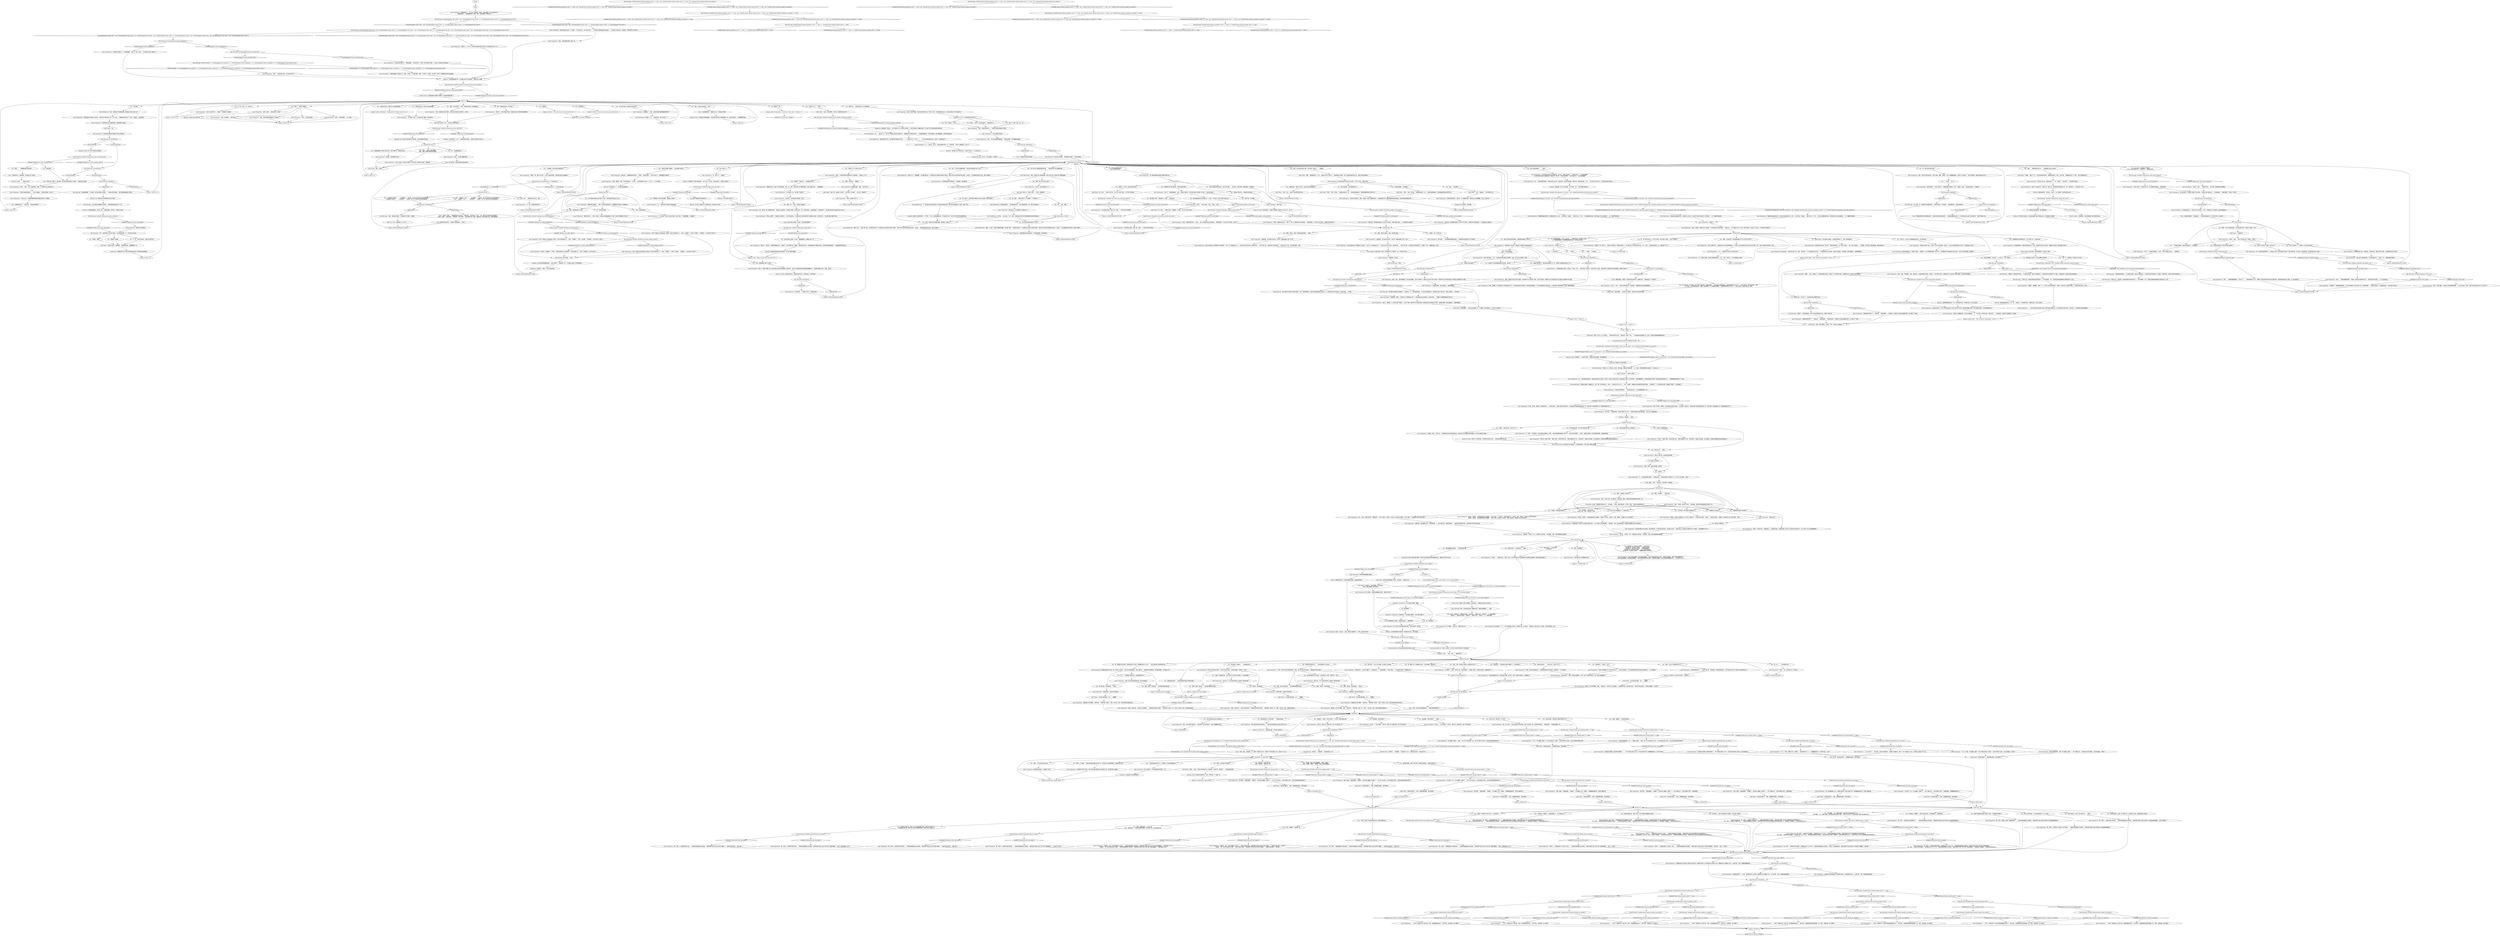 # VILLAGE / POSSE
# It's time to face your colleagues. 
#
#This is the dialogue that autostarts once you step to the villlage square, the others just bark and stand there.
# ==================================================
digraph G {
	  0 [label="START"];
	  1 [label="input"];
	  2 [label="Kim Kitsuragi: Variable[\"plaza.tribunal_hardie_shot\"] == true"];
	  3 [label="Variable[\"plaza.tribunal_hardie_shot\"] == true", shape=diamond];
	  4 [label="!(Variable[\"plaza.tribunal_hardie_shot\"] == true)", shape=diamond];
	  5 [label="Kim Kitsuragi: Variable[\"plaza.tribunal_shanky_ran_earlier\"]"];
	  6 [label="Variable[\"plaza.tribunal_shanky_ran_earlier\"]", shape=diamond];
	  7 [label="!(Variable[\"plaza.tribunal_shanky_ran_earlier\"])", shape=diamond];
	  8 [label="Kim Kitsuragi: Variable[\"village.posse_intro_auth_tribunal\"]"];
	  9 [label="Variable[\"village.posse_intro_auth_tribunal\"]", shape=diamond];
	  10 [label="!(Variable[\"village.posse_intro_auth_tribunal\"])", shape=diamond];
	  11 [label="Judit Minot: “我们看过报告了，哈里。曷城警督的报告。我们知道的。”"];
	  12 [label="Jump to: [HUB 1.0]"];
	  13 [label="Jean Vicquemare: “我们是来这里把你的残渣从马路上铲回去的。”"];
	  14 [label="Kim Kitsuragi: CheckEquipped(\"jacket_fucktheworld\")"];
	  15 [label="CheckEquipped(\"jacket_fucktheworld\")", shape=diamond];
	  16 [label="!(CheckEquipped(\"jacket_fucktheworld\"))", shape=diamond];
	  17 [label="Jean Vicquemare: “我本来想说你只是个小人物罢了，不过说实在的，你让我记住你了……不知道你从哪里搞来这些装备的——不过我可以肯定的说，有些很坏、很坏的家伙正在寻找它……”"];
	  18 [label="You: “你提到了什么‘特别行动小组’？”"];
	  19 [label="Trant Heidelstam: “确实，什么呢？”他看了看破败的棚屋，然后看了看你。“他们要求我分享一下对某种比较*晦涩*的理论的看法，那是30年代在柯尼希斯萌发出来的。比如说——部分精神创伤性失忆症，群体人格理论……”"];
	  20 [label="Jean Vicquemare: “你。*臭小子*——就是你。”"];
	  21 [label="Trant Heidelstam: “这句台词是出自卢·贾图恩的‘米诺瓦循环’，对吗？关于纯真康米主义——有名无实的*回归*角色。幽灵的幻影……”他四下看了看，注意到同伴不耐烦的样子，于是自己停了下来。“很不错的选择，哈里。”"];
	  22 [label="Cuno: “坤诺知道乔装打扮的猪猡进城了。坤诺本来打算给他们掸掸灰——用坤诺的猪猡除尘器——不过坤诺没有这么做，因为他在乎。”男孩严肃地点点头。"];
	  23 [label="Suggestion: 这就是那个马脸女人。我不知道你*为什么*要这么称呼她，不过这已经超出了愚蠢的范围。你*永远*也不应该再用这种词称呼她。"];
	  24 [label="Untitled hub (02)"];
	  25 [label="Jean Vicquemare: “是啊，这真是*太好*了。”"];
	  26 [label="Jean Vicquemare: “其他人也离开了。那些能干又聪明的人。大家不会回来的。只有我和这位*真的很有耐性*的巡警还在这里。还有特兰特——因为我*强迫*他留下来的。”"];
	  27 [label="Jean Vicquemare: “哦，你觉得这样很*酷*吗——你真这么觉得？还有些莫名的*唯美*？我们来的时候，你正在哭。到处砸东西。你说我们都会‘陷入深渊’。”"];
	  28 [label="You: “我是个高度实验性的警探。这是我用来破案的一种方法。”"];
	  29 [label="Trant Heidelstam: “有意思。他一开始会小心尝试。做好准备。那是他的灵感源泉——对。实践。然后借用酒精”达成目标“。可以这么说……”"];
	  30 [label="You: “目前当个普通警探就好。”"];
	  31 [label="Kim Kitsuragi: IsKimHere()  and  Variable[\"church.soona_kim_heard_anomaly\"]"];
	  32 [label="IsKimHere()  and  Variable[\"church.soona_kim_heard_anomaly\"]", shape=diamond];
	  33 [label="!(IsKimHere()  and  Variable[\"church.soona_kim_heard_anomaly\"])", shape=diamond];
	  34 [label="Jean Vicquemare: “看看这位哭鼻子先生！乙醇大工业中心的受害者。你是什么，现在又变成波动康米主义者了？你觉得这是个笑话？”"];
	  35 [label="You: “等等，大海里有一辆汽車？”"];
	  36 [label="Jean Vicquemare: 他怀疑地眯起眼睛打量着。"];
	  37 [label="Judit Minot: “他找到了！”巡警把它捡起来，交还给你——滑腻又冰冷。“他找到了，让。是他的警徽！”\n“他找到了！”巡警把它捡起来，交还给你——滑腻又冰冷。“他找到了，让。是他的警徽！”"];
	  38 [label="Jean Vicquemare: 男人盯着你，无动于衷。“那你的*枪*呢？”"];
	  39 [label="Jean Vicquemare: 最后，他点点头，还是一副毫无兴趣的样子。“好吧。那你的*枪*呢？”"];
	  40 [label="You: “这是一支*很棒*的枪。也许不是什么华而不实的*配枪*，不过还是很棒！”"];
	  41 [label="Jump to: [village.posse_lost_badge]"];
	  42 [label="You: “所以我找到枪也是无关紧要的吗？！”"];
	  43 [label="Jean Vicquemare: “大概一星期？”他眯起眼睛。“你喝醉了。而且你还让嫌疑人*逃跑*了——某个叫卡拉洁的人。因为你喝的太*醉*，无法评估到她有潜逃的风险！”"];
	  44 [label="Jean Vicquemare: “或者是现在你已经成为艾弗拉特·克莱尔的*小傀儡*这件事。我不知道你在为他做什么事。那都是些无关紧要的小事。什么都不算。只是一件幽默的趣闻轶事……”"];
	  45 [label="Kim Kitsuragi: Variable[\"plaza.tribunal_gardener_shot\"] == false  and  Variable[\"plaza.tribunal_hardie_shot\"] == false  and  Variable[\"plaza.tribunal_shanky_ran_earlier\"]"];
	  46 [label="Variable[\"plaza.tribunal_gardener_shot\"] == false  and  Variable[\"plaza.tribunal_hardie_shot\"] == false  and  Variable[\"plaza.tribunal_shanky_ran_earlier\"]", shape=diamond];
	  47 [label="!(Variable[\"plaza.tribunal_gardener_shot\"] == false  and  Variable[\"plaza.tribunal_hardie_shot\"] == false  and  Variable[\"plaza.tribunal_shanky_ran_earlier\"])", shape=diamond];
	  48 [label="Jean Vicquemare: “……那*7个*被枪杀的人才是大事！哈里，街道都被鲜血染红了，毫不夸张。这他妈是一场*大屠杀*。”"];
	  49 [label="Jean Vicquemare: “哦，好吧——如果*你*认为她什么也不知道……”他挫败地揉搓着自己的脸庞。“我甚至都不想深入探讨另外那8个你没能逮捕的嫌疑人。”"];
	  50 [label="Cuno: “他妈的等什么？我是坤诺。我们刚从死亡岛回来。”"];
	  51 [label="You: “哦……那就能解释通了。”"];
	  52 [label="Kim Kitsuragi: IsCunoInParty()"];
	  53 [label="IsCunoInParty()", shape=diamond];
	  54 [label="!(IsCunoInParty())", shape=diamond];
	  55 [label="Cuno: “哎呀，拜托，你得放他一马。猪猡一直很努力在工作。翻遍了尸体的内脏什么的。还中枪了什么的。”"];
	  56 [label="Kim Kitsuragi: IsCunoInParty()  or  IsKimHere()"];
	  57 [label="IsCunoInParty()  or  IsKimHere()", shape=diamond];
	  58 [label="!(IsCunoInParty()  or  IsKimHere())", shape=diamond];
	  59 [label="Judit Minot: “我们看过报告了。曷城警督的报告。我们知道的。”"];
	  60 [label="Jean Vicquemare: 随迁警官没有回应，只是捂住了鼻子。"];
	  61 [label="Trant Heidelstam: “你好，我是特兰特·海德斯塔姆。我想我们已经见过好几次了。”"];
	  62 [label="Kim Kitsuragi: WeirdClothing()  or  CheckEquipped(\"hat_samaran\")  or  CheckEquipped(\"jacket_carabineer\")  or  CheckEquipped(\"pants_carabineer\")  or  CheckEquipped(\"jacket_kimono_robe\")"];
	  63 [label="WeirdClothing()  or  CheckEquipped(\"hat_samaran\")  or  CheckEquipped(\"jacket_carabineer\")  or  CheckEquipped(\"pants_carabineer\")  or  CheckEquipped(\"jacket_kimono_robe\")", shape=diamond];
	  64 [label="!(WeirdClothing()  or  CheckEquipped(\"hat_samaran\")  or  CheckEquipped(\"jacket_carabineer\")  or  CheckEquipped(\"pants_carabineer\")  or  CheckEquipped(\"jacket_kimono_robe\"))", shape=diamond];
	  65 [label="Cuno: “那就祝你好运了。”他转向你。“听起来你有麻烦了。”"];
	  66 [label="REMEMBERANCE HUB"];
	  67 [label="You: “好吧。这是我的报应。”"];
	  68 [label="You: “所以，*特兰特·海德斯塔姆*。你在这里*特别顾问*些什么呢？”"];
	  69 [label="Jean Vicquemare: “做什么？那是个重案小组！我们处理过的案子卷宗能堆满一整张桌子，这样41分局看起来就不像是城里最糟糕的了。现在我们就是*垃圾*，哈里。因为你。”"];
	  70 [label="Trant Heidelstam: “根据你现在跟他的互动，他跟本地人的互动，还有他不记得自己是执法人员的事实……这一切都非常有意思。”"];
	  71 [label="Jean Vicquemare: “我相信你是*喝多*了，”他转向你。“谁都会喝醉——尤其是你。但是他们不会因为酗酒把*整个人生*都忘了个精光。”"];
	  72 [label="Jump to: [You: \"\"I have?\"\"]"];
	  73 [label="Jean Vicquemare: “或者可以用催眠治愈？不过之后我就想了：不，不太可能。他可能只是个*混账*而已。一个混账酒鬼，*假装*失忆来摆脱这一切困境。”"];
	  74 [label="Jean Vicquemare: “是的。真的、真的很难相信。因为这很*愚蠢*，而且*不是真的*。要抹去自己的记忆是不可能的。即便你*每小时*灌进去那么多*高度比尔森啤酒*也不可能。”"];
	  75 [label="You: “不是我。它被交通流氓偷走了。”"];
	  76 [label="Jean Vicquemare: “哦——好吧，如果不是*你*，那就没事了。你只不过是让人*偷走*了价值45,000雷亚尔的警車，开进了海里——而且就这么把它*留在*那里。”"];
	  77 [label="Untitled hub"];
	  78 [label="Jean Vicquemare: 男人对你手中那块塑料毫无兴趣。“那你的枪呢？”他问到。"];
	  79 [label="You: “等等，你*怎么*知道我的枪不见了？”"];
	  80 [label="You: “枪。枪……”（不停地重复*枪*。）"];
	  81 [label="Conceptualization: 所有这些*物质的东西*是怎么回事？！"];
	  82 [label="Jean Vicquemare: “你是给谁摆造型呢，哈里？你让嫌疑人逃跑了——某个叫露比的人。你他妈当时正*嗨*着呢，没办法拘留她，不是吗？”"];
	  83 [label="KLAASJE ESC"];
	  84 [label="Kim Kitsuragi: “他受伤了。”他看着你。“这是漫长的一周——而且他还处理了一具真正的尸体。”"];
	  85 [label="Kim Kitsuragi: Variable[\"TASK.arrest_klaasje_done\"] == false"];
	  86 [label="Variable[\"TASK.arrest_klaasje_done\"] == false", shape=diamond];
	  87 [label="!(Variable[\"TASK.arrest_klaasje_done\"] == false)", shape=diamond];
	  88 [label="Jump to: [RUBY SUI]"];
	  89 [label="Jean Vicquemare: “哦，好吧——如果她接受过*特殊训练*。”他挫败地揉搓着自己的脸庞。“我甚至都不想深入探讨另外那个嫌疑人——就是开枪自杀那个。*爆头*那个。”"];
	  90 [label="Jean Vicquemare: “哦，好吧——如果你*放走*她的话……”他挫败地揉搓着自己的脸庞。“我甚至都不想深入探讨另外那个嫌疑人——就是开枪自杀那个。*爆头*那个。”"];
	  91 [label="Jump to: [POSSE 2]"];
	  92 [label="Jean Vicquemare: 他深吸一口气。“去他妈的吧，我们不谈这个了。”"];
	  93 [label="You: “忘了这一切吧，有一只巨大的……”"];
	  94 [label="Jean Vicquemare: “我们什么都不会忘——看看你！”他用两只手指着你。"];
	  95 [label="You: “等等……你是那个墨镜男。”"];
	  96 [label="Esprit de Corps: 尽管我们这里都是猪猡，你和坤诺也比其他人要更像猪猡一些。他会支持你的——只是要晚些时候。"];
	  97 [label="Jean Vicquemare: “*我们*去哪了？在我的记忆里，你不是要我们滚蛋吗。”他抱起双臂。"];
	  98 [label="Jump to: [REMEMBERANCE HUB]"];
	  99 [label="You: “不知道你闻到的是*什么*。我把身上尸体的味道都洗掉了。”"];
	  100 [label="You: “谢谢你，警督。”"];
	  101 [label="Composure: 让警督知道*他*不应该为即将降临到你身上的激烈争执感到尴尬。"];
	  102 [label="Jean Vicquemare: “不会太久的。只是跟哈里聊聊我觉得他最近做过的一些错事。”"];
	  103 [label="Jump to: [REMEMBERANCE HUB]"];
	  104 [label="Half Light: 他的儿子？真是个笑话……*所有人*都在骗你！"];
	  105 [label="Trant Heidelstam: “米克尔？米克尔是我的儿子。”"];
	  106 [label="Jean Vicquemare: “那个被你整得够呛的餐厅经理告诉我们的。”"];
	  107 [label="You: “塞尔维是个婊子。她跟很多人上过床……还有外国人。”"];
	  108 [label="Jump to: [REMEMBERANCE HUB]"];
	  109 [label="Jean Vicquemare: “说到这里。他的建筑前面那个巨大的*空气涂鸦*。就是*燃烧*的那个——你知道是怎么回事吗？”"];
	  110 [label="Jean Vicquemare: “我就知道。我不是告诉过你吗，特兰特？我就说是那个臭小子干的。”"];
	  111 [label="You: “是啊。完全明白了。重案组。”"];
	  112 [label="You: “好吧。那重案组是*做*什么的呢？”"];
	  113 [label="Jean Vicquemare: “我们没有人想凝视深渊，所以我们就滚开了。”他叹了口气。“就像你要求的那样。”"];
	  114 [label="Kim Kitsuragi: Variable[\"plaza.kineema_57th_hub\"]  and  Variable[\"boardwalk.trant_main_hub_reached\"]"];
	  115 [label="Variable[\"plaza.kineema_57th_hub\"]  and  Variable[\"boardwalk.trant_main_hub_reached\"]", shape=diamond];
	  116 [label="!(Variable[\"plaza.kineema_57th_hub\"]  and  Variable[\"boardwalk.trant_main_hub_reached\"])", shape=diamond];
	  117 [label="You: “这一切都是我瞎编的。这是一场白日梦，一个愚蠢的玩笑。我知道自己是谁。”\n“这一切都是我瞎编的。就像我跟曷城警督说的，我知道自己是谁。”"];
	  118 [label="Jean Vicquemare: “这个我信。臭小子编了这套谎话，把我们都骗了——因为他是个精神病患者。这是哈里典型的行为方式。一个恶心的玩笑。我告诉过你的，茱蒂。”\n“这个我信。不是*警探*那部分，那是个无理的要求，不过他把我们都骗了。这是哈里典型的行为方式。一个恶心的玩笑。我告诉过你的，茱蒂。”"];
	  119 [label="Jean Vicquemare: “……还*没有*被证实的是喝了那么多海军准将红朗姆之后，会不会导致记忆完全丧失。说实在的——我觉得他只是在欺骗我们。”"];
	  120 [label="You: “等等，在海里吗？”（假装不懂。）"];
	  121 [label="You: “我以为杀手可能藏在水下。但是并没有。”"];
	  122 [label="You: “著名的大师赛車手。”"];
	  123 [label="You: “枪？看看我*所有*的枪！如果说还有什么的话，我需要更多的*手*才对！”（拿出你的两支手枪和两支步枪。）"];
	  124 [label="Authority: 又来了。“失枪，失枪”——想要恐吓你！"];
	  125 [label="Jean Vicquemare: “我就知道！我告诉过你他没有。”"];
	  126 [label="You: “我没喝醉。我没有喝酒了！”"];
	  127 [label="Jump to: [DRINKING]"];
	  128 [label="Jean Vicquemare: “*什么*？你让嫌疑人逃跑了！叫卡拉洁还是什么的那个。因为你*醉的*太厉害，无法评估到她有潜逃的风险。”"];
	  129 [label="Jean Vicquemare: “*什么*？哈里，嫌疑人自己一枪爆头了。我知道你做了什么——你醉醺醺地进去，还*恐吓*她了，对吗？”"];
	  130 [label="You: “这些都不重要。我的*气味*情况？跟我的发现相比，这根本*毫无意义*。”"];
	  131 [label="Kim Kitsuragi: Variable[\"boardwalk.ruby_ran_away\"]"];
	  132 [label="Variable[\"boardwalk.ruby_ran_away\"]", shape=diamond];
	  133 [label="!(Variable[\"boardwalk.ruby_ran_away\"])", shape=diamond];
	  134 [label="Jean Vicquemare: “大概一星期？”他眯起眼睛。“你喝醉了。你让嫌疑人自己一枪爆头。你醉醺醺地跑进去，而且还*威胁*她。”"];
	  135 [label="Jean Vicquemare: “又被骗了！被一个没有*喝醉*的人打败了。”他挫败地揉搓着自己的脸庞。“我甚至都不想深入探讨*另外*那个逃跑的嫌疑人。好像叫露比什么的？”\n“又被骗了！我一刻也不相信你在*戒酒*。”他挫败地揉搓着自己的脸庞。“我甚至都不想深入探讨*另外*那个逃跑的嫌疑人。好像叫露比什么的？”"];
	  136 [label="Jean Vicquemare: “哦，好吧——如果你已经*接受教训*了……”他挫败地揉搓着自己的脸庞。“我甚至都不想深入探讨另外那8个你没能逮捕的嫌疑人。”"];
	  137 [label="Untitled hub (02)"];
	  138 [label="Jean Vicquemare: “哈里，那是因为你是个警察，而且背后还写着‘花花世界我一人干翻’。”"];
	  139 [label="Jean Vicquemare: “真的吗？”他调整了一下领带。“或者你是真的认不出我的脸了？我们搭档多久了，哈里？不用回答——你不*记得*了。”"];
	  140 [label="Trant Heidelstam: “这句台词是出自卢·贾图恩的‘米诺瓦82’，对吗？关于纯真康米主义——有名无实的*回归*角色。幽灵的幻影……”他四下看了看，注意到同伴不耐烦的样子，于是停了下来。“很棒的选择，哈里。”"];
	  141 [label="Half Light: 那些案子对你来说很难……"];
	  142 [label="Judit Minot: “我们看过报告了。曷城警督的报告。我们知道的。”"];
	  143 [label="Judit Minot: “我们看过报告了，哈里。曷城警督的报告。我们知道的。”"];
	  144 [label="Inland Empire: 完全正确，随迁警官维克玛。这是马丁内斯。"];
	  145 [label="Jump to: [Shivers: \"You close your eyes and hear the do...\"]"];
	  146 [label="Jean Vicquemare: 从他捂鼻子的样子来看，你可以看出随迁警官还专注在味道上面，而不是你惊人的成就。"];
	  147 [label="You: “我真的很抱歉，迈诺特警官。”"];
	  148 [label="Judit Minot: “不是。”她摇摇头。“没有*那层*关系。”"];
	  149 [label="Judit Minot: “维克，冷静点……”"];
	  150 [label="Kim Kitsuragi: CheckEquipped(\"shirt_t500\")  and  (CheckEquipped(\"shoes_t500\")  or  CheckEquipped(\"gloves_t500\")  or  CheckEquipped(\"hat_t500\"))"];
	  151 [label="CheckEquipped(\"shirt_t500\")  and  (CheckEquipped(\"shoes_t500\")  or  CheckEquipped(\"gloves_t500\")  or  CheckEquipped(\"hat_t500\"))", shape=diamond];
	  152 [label="!(CheckEquipped(\"shirt_t500\")  and  (CheckEquipped(\"shoes_t500\")  or  CheckEquipped(\"gloves_t500\")  or  CheckEquipped(\"hat_t500\")))", shape=diamond];
	  153 [label="Trant Heidelstam: “我的背景完全不同。我从事的是*神经病学*研究……”——他在空中比了个引号——“……不过仅仅是在理论层次的。事实上，我可能该走了……”"];
	  154 [label="You: “所以*特兰特·海德斯塔姆*原来是……*特别顾问特兰特·海德斯塔姆*……”"];
	  155 [label="You: “尽管我做了*所有*那些事情，还要这么叫我吗？”"];
	  156 [label="You: （面向飞旋旅社的大致方向，然后大声叫喊。）“去你妈的，餐厅经理！这是你最后一次背叛我！”"];
	  157 [label="Kim Kitsuragi: Variable[\"TASK.light_graffito_on_fire_done\"]"];
	  158 [label="Variable[\"TASK.light_graffito_on_fire_done\"]", shape=diamond];
	  159 [label="!(Variable[\"TASK.light_graffito_on_fire_done\"])", shape=diamond];
	  160 [label="Jean Vicquemare: “永远也不可能发生，茱蒂。他是这个地球上最粗鲁的男人。他就是我们所有人要接受敏感性训练的原因。而且我*痛恨*敏感性训练……”"];
	  161 [label="Trant Heidelstam: “我*是*什么？”他跺跺脚。“他们要求我分享一下对某种比较*边缘的学术理论*的看法，那是30年代在柯尼希斯开发出来的。比如说——部分精神创伤性失忆症。群体人格理论……”"];
	  162 [label="Jean Vicquemare: “当然……”他眯起眼睛看着你。“你不是一个……*超级明星执法人员*。城里的人都说你是纪尧姆·列米利翁的转世。我知道这他妈是怎么回事。什么也没有改变。”"];
	  163 [label="Rhetoric: 意思就是：你忘了自己是谁。还有‘金钱’，‘洲’，‘灰域’等等之类的定义。"];
	  164 [label="You: “一个心碎的苦力。”"];
	  165 [label="You: “我身上发生过一件非常悲伤的事情，让我变得不像自己了。这是一种防御机制。”"];
	  166 [label="Jean Vicquemare: “你是什么意思？”"];
	  167 [label="Conceptualization: 所以你不*记得*自己不记得了。赞。"];
	  168 [label="Trant Heidelstam: “与自由市场密切相关……”他自信地点点头。“他只是需要结束这一切。”"];
	  169 [label="Jump to: [Judit Minot: \"\"But, Detective Vicquemare,\" she in...\"]"];
	  170 [label="Jean Vicquemare: “恕我直言，警督——你被*臭小子弄得鬼迷心窍*了。有时候是会发生这种情况。没发生的是，一个警察为了破案而抹掉自己的记忆。”"];
	  171 [label="You: “它被雅各布·欧文偷走了。”"];
	  172 [label="Jean Vicquemare: “是的。在海里。我们的工作車——现在跟鱼，蛤蚌还有其他狗屁海洋生物在一起。”"];
	  173 [label="Jean Vicquemare: “你现在就是醉的对吗？你现在就不清醒，是不是，你这个该死的*流浪汉*。我都闻到了！”"];
	  174 [label="Jump to: [village.posse_lost_badge]"];
	  175 [label="Jean Vicquemare: “喝*一点*小酒？！你身上散发着尸体的味道。我在下风位置，整个人都快不能呼吸了。”他捂住鼻子。“你闻起来像屎一样。”"];
	  176 [label="Jean Vicquemare: “这就是你让嫌疑人自己爆头的原因吗————那个叫露比还是什么的人？就在木板道下面？你醉醺醺地进去，还*恐吓*她吗？”"];
	  177 [label="Jump to: [KLAASJE ESC]"];
	  178 [label="Jump to: [RUBY SUI]"];
	  179 [label="Jean Vicquemare: “哦，好吧——如果她接受过*特殊训练*……”他挫败地揉搓着自己的脸庞。“我甚至都不想深入探讨*另外*那个逃跑的嫌疑人。没错。好像叫露比什么的？”"];
	  180 [label="Jean Vicquemare: “或者是你*很可能把枪卖了换酒喝*的事实。那些都微不足道。什么都不算。只是一件幽默的趣闻轶事……”"];
	  181 [label="Jean Vicquemare: “哦，好吧——如果你*真的*嗑嗨了，那我猜也没什么大不了的。”他挫败地揉搓着自己的脸庞。“那么这一切都是值得的。那就不要深入探讨另外那个*开枪自杀*的嫌疑人。爆头那个。”"];
	  182 [label="Jean Vicquemare: “哦，好吧——如果你*真的*嗑嗨了，那我猜也没什么大不了的。”他挫败地揉搓着自己的脸庞。“那就不要深入探讨这对道德委员会来说意味着什么。”\n“哦，好吧——如果你*真的*嗑嗨了，那我猜也没什么大不了的。”他挫败地揉搓着自己的脸庞。“那就不要深入探讨那个拿着警灯、还患有紧张症的老太太——还有*所有这一切*对于道德委员会来说意味着什么。”"];
	  183 [label="You: “是啊，花花世界我一人干翻。好像没有其他人为此感到困扰。”"];
	  184 [label="Cuno: “坤诺喜欢这种紧张的狗屎。”"];
	  185 [label="Jean Vicquemare: “没错——而你是某种……杀人机器。”"];
	  186 [label="Empathy: 从你对他的熟悉程度判断——最少有两年了？或者更短一些，不过特别小组的工作时间很紧张……"];
	  187 [label="You: “我什么都没想起来……”（继续。）"];
	  188 [label="Kim Kitsuragi: Variable[\"whirling.vicq_asked_nurse\"]"];
	  189 [label="Variable[\"whirling.vicq_asked_nurse\"]", shape=diamond];
	  190 [label="!(Variable[\"whirling.vicq_asked_nurse\"])", shape=diamond];
	  191 [label="Esprit de Corps: 他的意思是：“你最好不要跟这个塞尔维一起*派对*了，臭小子。”"];
	  192 [label="Jump to: [REMEMBERANCE HUB]"];
	  193 [label="Jean Vicquemare: “别鼓励他，特兰特。”"];
	  194 [label="Kim Kitsuragi: IsCunoInParty()"];
	  195 [label="IsCunoInParty()", shape=diamond];
	  196 [label="!(IsCunoInParty())", shape=diamond];
	  197 [label="Judit Minot: “没事的，”她叹了口气。“我不是来看你的笑话，或者是愚弄你的。其实，他也不是。”她朝维克玛比了个手势。“我们只是很担心你。”"];
	  198 [label="Jump to: [REMEMBERANCE HUB]"];
	  199 [label="You: “再唤醒一下我的记忆——这里面还有*谁*？”"];
	  200 [label="You: “等等，所以你让我独自面对一队训练有素的杀手，就是为了给我上一课？”"];
	  201 [label="You: “我知道你太过保守，没办法理解*异常现象*。”"];
	  202 [label="Jean Vicquemare: “不要回答。”他呼出一口气，想稳住自己的呼吸。“你的警徽，哈里。把你的警徽拿给我看看。”"];
	  203 [label="Perception (Sight): 你看着他手指的方向——在东南边——没错。海里好像真有一台汽車。奇怪。它是怎么跑到那里去的？"];
	  204 [label="You: “我的警徽就在这里啊。”（把它拿给他们看。）"];
	  205 [label="You: “我的枪丢了。没找到。它没了。”"];
	  206 [label="Jean Vicquemare: 他看都没看你的军火库一眼，挥挥手让你拿开。“我不在乎你那些藏品，你这个囤积狂——那里面有你的配枪吗？我只想知道那*一支*枪怎么样了。”"];
	  207 [label="Jean Vicquemare: “哇哦。在他手里——*而且*他没有弄掉。”他假装放松地擦了擦眉头。“你醉的跟个流浪汉一样，哈里。在你杀人之前，把那玩意收起来。”"];
	  208 [label="Judit Minot: “这不是庆祝的理由。这个……很糟糕。”"];
	  209 [label="Jean Vicquemare: “*升级*？我不在乎你对武器的狂热，哈里。我只在乎你的官方配枪——就是被你*弄丢*的那个。”"];
	  210 [label="Kim Kitsuragi: Variable[\"TASK.arrest_klaasje_done\"] == false"];
	  211 [label="Variable[\"TASK.arrest_klaasje_done\"] == false", shape=diamond];
	  212 [label="!(Variable[\"TASK.arrest_klaasje_done\"] == false)", shape=diamond];
	  213 [label="Kim Kitsuragi: IsKimHere()"];
	  214 [label="IsKimHere()", shape=diamond];
	  215 [label="!(IsKimHere())", shape=diamond];
	  216 [label="Smell like a corpse HUB"];
	  217 [label="Kim Kitsuragi: Variable[\"boardwalk.ruby_ran_away\"]"];
	  218 [label="Variable[\"boardwalk.ruby_ran_away\"]", shape=diamond];
	  219 [label="!(Variable[\"boardwalk.ruby_ran_away\"])", shape=diamond];
	  220 [label="Kim Kitsuragi: Variable[\"TASK.arrest_klaasje_done\"] == false"];
	  221 [label="Variable[\"TASK.arrest_klaasje_done\"] == false", shape=diamond];
	  222 [label="!(Variable[\"TASK.arrest_klaasje_done\"] == false)", shape=diamond];
	  223 [label="Jean Vicquemare: “……那*6个*被枪杀的人才是大事！哈里，街道都被鲜血染红了，毫不夸张。这他妈是一场*大屠杀*。”"];
	  224 [label="Jean Vicquemare: “哦，好吧——如果她*很好*的话……”他挫败地揉搓着自己的脸庞。“我甚至都不想深入探讨另外那个嫌疑人——就是开枪自杀那个。*爆头*那个。”"];
	  225 [label="Jean Vicquemare: “哦，好吧——如果她*很好*的话……”他挫败地揉搓着自己的脸庞。“我甚至都不想深入探讨*另外*那个逃跑的嫌疑人。没错。好像叫露比什么的？”"];
	  226 [label="Kim Kitsuragi: Variable[\"boardwalk.ruby_ran_away\"]"];
	  227 [label="Variable[\"boardwalk.ruby_ran_away\"]", shape=diamond];
	  228 [label="!(Variable[\"boardwalk.ruby_ran_away\"])", shape=diamond];
	  229 [label="Jean Vicquemare: “哦，好吧——如果你感觉到很*内疚*……”他挫败地揉搓着自己的脸庞。“我甚至都不想深入探讨这对道德委员会来说意味着什么。”\n“哦，好吧——如果你感觉到很*内疚*……”他挫败地揉搓着自己的脸庞。“我甚至都不想深入探讨这对道德委员会来说意味着什么。更别提那个拿着警灯，还有紧张症的老太太了……”"];
	  230 [label="Jean Vicquemare: “哦，好吧——如果她*不重要*的话……”他挫败地揉搓着自己的脸庞。“我甚至都不想深入探讨这对道德委员会来说意味着什么。”\n“哦，好吧——如果她*不重要*的话……”他挫败地揉搓着自己的脸庞。“我甚至都不想深入探讨这对道德委员会来说意味着什么。更别提那个拿着警灯，还有紧张症的老太太了……”"];
	  231 [label="Jean Vicquemare: “看看是谁来了，”男人的口气很慎重。突然间，他歪起脑袋，脸上的表情也变了……\n“看看是谁来了，”没戴墨镜的男人说道。突然，他歪起脑袋，表情也变了……"];
	  232 [label="Kim Kitsuragi: “附近没有任何相机。”他盯着脚上的靴子。“他们没有相机……”"];
	  233 [label="Judit Minot: “我们看过报告了。曷城警督的报告。我们知道的。”"];
	  234 [label="Empathy: 他还在*惦记*那件夹克。"];
	  235 [label="Composure: 意思是说‘你应该做得更好’。"];
	  236 [label="Jean Vicquemare: “我没有*骗*你——没有人*骗*你。你的脑子被酒精搞得乱七八糟，连自己的搭档都认不出来了。”"];
	  237 [label="Jean Vicquemare: “我告诉过你。他只要再喝一杯就会杀人了。”"];
	  238 [label="Kim Kitsuragi: Variable[\"whirling.vicq_asked_firefighter\"]"];
	  239 [label="Variable[\"whirling.vicq_asked_firefighter\"]", shape=diamond];
	  240 [label="!(Variable[\"whirling.vicq_asked_firefighter\"])", shape=diamond];
	  241 [label="You: “我明白了。好吧。是加尔特告诉你的。”"];
	  242 [label="Trant Heidelstam: “好吧。”"];
	  243 [label="Judit Minot: “好吧。”又是一声叹息。“你是我的指挥官。我……我真的很想尊敬你。我希望能跟你保持正常的关系。”"];
	  244 [label="Kim Kitsuragi: Variable[\"village.posse_minot_rhet_case\"]"];
	  245 [label="Variable[\"village.posse_minot_rhet_case\"]", shape=diamond];
	  246 [label="!(Variable[\"village.posse_minot_rhet_case\"])", shape=diamond];
	  247 [label="Cuno: 他看起来有些后悔。“只要别吓出屎来就行——拜托了。”"];
	  248 [label="Kim Kitsuragi: Variable[\"village.posse_logic_bevy\"]"];
	  249 [label="Variable[\"village.posse_logic_bevy\"]", shape=diamond];
	  250 [label="!(Variable[\"village.posse_logic_bevy\"])", shape=diamond];
	  251 [label="Empathy: 他是由衷地觉得这样会很有趣。对于你们俩来说都是。"];
	  252 [label="Jean Vicquemare: “有意思？”"];
	  253 [label="You: “一个警探。”"];
	  254 [label="Kim Kitsuragi: “他是的——他在慢慢变好。我可以肯定在事情发生之前，他喝了*很多*酒。”"];
	  255 [label="You: “我有吗？”"];
	  256 [label="Jean Vicquemare: “好吧，特兰特，谢谢你。这还真是完全……没有任何意义。很高兴我们把你也带来了。他到底还能不能在重案组继续工作？现在他是个白痴病患者了吗？我想知道的是*这个*。”"];
	  257 [label="Kim Kitsuragi: “他*的确*向我展现过这套理论——曾经有过一次。当时我很难相信，不过他似乎是被说服了。而且我见过他工作的方式。他的方法有些……不太传统。”"];
	  258 [label="Jean Vicquemare: “精神创伤性失忆症？特兰特？”他转向特别顾问。“这个我可以接受——臭小子是个绝望的人，一直都是。谁不是呢？我知道我是。但是你知道吗？”"];
	  259 [label="You: “我不知道。我不知道它在那里做什么。”"];
	  260 [label="Untitled hub (04)"];
	  261 [label="You: “失枪，失枪！我再也不会被什么狗屁失枪*恐吓*了。”"];
	  262 [label="You: “是啊，是啊，我也有。”（把无聊的配枪拿给他看。）"];
	  263 [label="Jean Vicquemare: “我不在乎。RCM发给你用来杀人的枪呢？那支枪在哪？”"];
	  264 [label="You: “这可是特里安戈4.46步枪！它曾经杀死了大概一公里外的一个男人。”"];
	  265 [label="Judit Minot: “这不是庆祝的理由。这个……很糟糕。”"];
	  266 [label="Jean Vicquemare: “但是你没有——因为你*喝醉*了。你把枪弄丢了——而且还喝醉了。你是个酒鬼，一个没有枪的流浪汉！我都闻出来了！”"];
	  267 [label="You: “那又怎么样？我只喝了一点小酒。”"];
	  268 [label="You: “我试过戒掉，但是没有它我就不能好好工作。”"];
	  269 [label="Jump to: [RUBY ESC]"];
	  270 [label="You: “这是你一无所知的*大案*中的一个小细节罢了。”"];
	  271 [label="Jean Vicquemare: “……那*9个*被枪杀的人才是大事！哈里，街道都被鲜血染红了，毫不夸张。这他妈是一场*大屠杀*。”"];
	  272 [label="Kim Kitsuragi: Variable[\"boardwalk.ruby_ran_away\"]"];
	  273 [label="Variable[\"boardwalk.ruby_ran_away\"]", shape=diamond];
	  274 [label="!(Variable[\"boardwalk.ruby_ran_away\"])", shape=diamond];
	  275 [label="Kim Kitsuragi: Variable[\"TASK.arrest_klaasje_done\"] == false"];
	  276 [label="Variable[\"TASK.arrest_klaasje_done\"] == false", shape=diamond];
	  277 [label="!(Variable[\"TASK.arrest_klaasje_done\"] == false)", shape=diamond];
	  278 [label="Jean Vicquemare: “特别顾问特兰特·海德斯塔姆，巡警茱蒂特·迈诺特。”"];
	  279 [label="Reaction Speed: ……他是这么说的。"];
	  280 [label="You: “好吧，我明白了。没错。”"];
	  281 [label="Jump to: [HUB 1.0]"];
	  282 [label="Jump to: [TASK.light_graffito_on_fire_done]"];
	  283 [label="Kim Kitsuragi: IsKimHere()"];
	  284 [label="IsKimHere()", shape=diamond];
	  285 [label="!(IsKimHere())", shape=diamond];
	  286 [label="You: 已招募金"];
	  287 [label="Jump to: [Shivers: \"You close your eyes and hear the do...\"]"];
	  288 [label="Judit Minot: “哈里，我们想帮你。特兰特，我想现在该你出手了？”"];
	  289 [label="Jean Vicquemare: “我被诊断出抑郁症了，哈里。你叫我们都滚蛋之后，很抱歉我当时没那个心情奉承你。”"];
	  290 [label="Jean Vicquemare: “有吗？还是你以为我他妈是个男护士？我们已经搭档多久了，哈里？”他调整了一下脖子上的领带。“不用回答——反正你也不*记得*了。”"];
	  291 [label="Judit Minot: “呃，还有……”她插了进来，试图缓和一下局势。“街上的人也帮了我们。”"];
	  292 [label="Jean Vicquemare: “奇怪。他倒是没提过这个。事实上，那个公司看起来完全没有获救——建筑前面有一个巨大的*空气涂鸦*。它着火了。”"];
	  293 [label="Untitled hub"];
	  294 [label="Kim Kitsuragi: IsKimHere()"];
	  295 [label="IsKimHere()", shape=diamond];
	  296 [label="!(IsKimHere())", shape=diamond];
	  297 [label="Jump to: [REMEMBERANCE HUB]"];
	  298 [label="Jump to: [REMEMBERANCE HUB]"];
	  299 [label="Cuno: “该死的，猪猡……”男孩看起来有点不自在。“我叫库诺，不是*坤诺*。它很……傻。我的名字比我告诉你的还要傻。”\n“该死的，猪猡……被你发现了。我叫库诺，不是*坤诺*。让我们继续生活下去吧。我是库诺。现在你知道了啊。别再盯着我看了。”"];
	  300 [label="Jean Vicquemare: “该死的，哈里……”他转移了重心，交叉双臂，直直地望向你的眼睛。"];
	  301 [label="Jean Vicquemare: “你可能也是对的——我永远不会让你诱拐一个孩子，带着他在三月中旬搞什么诡异的乘船旅行！”"];
	  302 [label="You: “一切*都会*燃烧的。随迁警官维克玛。千万别搞错了。”"];
	  303 [label="Jean Vicquemare: “你*想不起来*是因为你有脑损伤。特兰特，”他转向金发男子，“你的任务来了——情况有多糟糕？”\n“你*想不起来*是因为你有脑损伤，侦探之神。特兰特，”他转向金发男子，“你的任务来了——情况有多糟糕？”"];
	  304 [label="Trant Heidelstam: “他*不是*一个白痴病患者。而且他*的确*可以工作——即便不能承担之前的领导角色，也可以当个普通的警探。”"];
	  305 [label="You: “我之后再解释，不过还有一个人也失忆了。那个*蟹男*。”"];
	  306 [label="Trant Heidelstam: “这是个都市神话——是一个采用高实验性调查技巧的警探。这是一种*文化的*参照物，警探。”"];
	  307 [label="You: “你们全都去死吧，我*不想*待在你的小组。”"];
	  308 [label="Jean Vicquemare: “不，哈里——你去死吧。你已经把我们搞得乱七八糟——我已经跟普赖斯解释过*两次*了。在别尔佳耶夫那里——*四次*。我是你的搭档。你不在那里的时候，我会替你回答。”"];
	  309 [label="Jean Vicquemare: “我知道。你把它开进海里的。街上所有人都看见了。它也会成为本地的一个地标——记录在宣传册上。感谢你，给我们惹了这么大的烂摊子，哈里。”"];
	  310 [label="Savoir Faire: 你想耍一耍手中的警徽，但是没成功，它掉落在大概2米开外的地上。"];
	  311 [label="Judit Minot: “这不是庆祝的理由。这个……很糟糕。”"];
	  312 [label="Jean Vicquemare: “你让嫌疑人逃跑了，哈里——那个叫卡拉洁还是什么的。因为你*醉的*太厉害，无法评估到她有潜逃的风险。”"];
	  313 [label="Kim Kitsuragi: Variable[\"TASK.arrest_klaasje_done\"] == false"];
	  314 [label="Variable[\"TASK.arrest_klaasje_done\"] == false", shape=diamond];
	  315 [label="!(Variable[\"TASK.arrest_klaasje_done\"] == false)", shape=diamond];
	  316 [label="Jean Vicquemare: “*什么*？哈里，你让嫌疑人逃跑了！那个叫露比还是什么的那个。因为你*醉的*太厉害，没办法拘留她，不是吗？”"];
	  317 [label="Jean Vicquemare: “你*发现*了什么？你让嫌疑人*逃跑*了——某个叫露比的人。因为你喝的太*醉*，没能拘留她。你醉醺醺地跑进去了。”"];
	  318 [label="Jump to: [RUBY SUI]"];
	  319 [label="Jean Vicquemare: “我不信你。”他眯起眼睛。“你喝醉了。你让嫌疑人自己一枪爆头。你醉醺醺地跑进去，而且还*威胁*她。”"];
	  320 [label="You: “她用*灰域维度压缩机*控制住了我们。你知道那有多痛吗？”"];
	  321 [label="Kim Kitsuragi: Variable[\"boardwalk.ruby_ran_away\"]"];
	  322 [label="Variable[\"boardwalk.ruby_ran_away\"]", shape=diamond];
	  323 [label="!(Variable[\"boardwalk.ruby_ran_away\"])", shape=diamond];
	  324 [label="HUB 1.0"];
	  325 [label="You: “似乎没有其他人在意我在流血这件事。”"];
	  326 [label="Jean Vicquemare: “真的吗？！他们好像并不困扰？那是因为你是个穿着外骨骼的警察！”"];
	  327 [label="Jean Vicquemare: “实际上你是吗？你还是个警察吗？基于你这么*迪斯科*的经历，很难说啊。”"];
	  328 [label="Authority: 仿佛他回想起来，他实际上是一个授勋的警督，而不是一个调皮的小男孩。"];
	  329 [label="You: “一个伪装……为什么？”"];
	  330 [label="Jump to: [REMEMBERANCE HUB]"];
	  331 [label="Jump to: [REMEMBERANCE HUB]"];
	  332 [label="Kim Kitsuragi: (CheckEquipped(\"jacket_faln\")  and  CheckEquipped(\"pants_faln\"))  or  (CheckEquipped(\"shirt_faln\")  and  CheckEquipped(\"pants_faln\"))  or  (CheckEquipped(\"hat_faln\")  and  CheckEquipped(\"pants_faln\")  and  CheckEquipped(\"shoes_faln\")  and  CheckEquipped(\"gloves_faln\"))"];
	  333 [label="(CheckEquipped(\"jacket_faln\")  and  CheckEquipped(\"pants_faln\"))  or  (CheckEquipped(\"shirt_faln\")  and  CheckEquipped(\"pants_faln\"))  or  (CheckEquipped(\"hat_faln\")  and  CheckEquipped(\"pants_faln\")  and  CheckEquipped(\"shoes_faln\")  and  CheckEquipped(\"gloves_faln\"))", shape=diamond];
	  334 [label="!((CheckEquipped(\"jacket_faln\")  and  CheckEquipped(\"pants_faln\"))  or  (CheckEquipped(\"shirt_faln\")  and  CheckEquipped(\"pants_faln\"))  or  (CheckEquipped(\"hat_faln\")  and  CheckEquipped(\"pants_faln\")  and  CheckEquipped(\"shoes_faln\")  and  CheckEquipped(\"gloves_faln\")))", shape=diamond];
	  335 [label="Kim Kitsuragi: “之后可能还会需要你们的协助，”突然找回自信的他补充了一句。"];
	  336 [label="You: “是你！你从来没有告诉过我，你不是那个马脸女人！”（指着她。）"];
	  337 [label="You: “哦……好吧。抱歉。”"];
	  338 [label="You: “是啊，我把它点燃的。那是一种诗意的姿态。”"];
	  339 [label="Jean Vicquemare: “唤醒你的记忆？这是个该死的重案组。有你，我，茱蒂，该死的特兰特·海德斯塔姆，还有纪尧姆·贝维……”他凝视着你。"];
	  340 [label="Jump to: [You: \"\"Okay. So what does the unit *do*?\"\"]"];
	  341 [label="Jean Vicquemare: “你让我们滚开。你说我们*限制了你的风格*。你说自己是*侦探之神*。一切全都滚蛋。一切都会燃烧。不侦查，毋宁死！”"];
	  342 [label="You: “你为什么要抛下一个字面意义上的*侦探之神*呢？”"];
	  343 [label="Jean Vicquemare: “你歇斯底里的大哭。烂醉如泥，到处砸东西，情感上受到了虐待。你说我们都会‘陷入深渊’。”"];
	  344 [label="Jean Vicquemare: “你确定吗？”他眯起眼睛看着你。“所以你没跟所有人说自己是个多么*无聊的警察*——还说你应该自杀？大家都说你疯了。我已经四下打听过。”"];
	  345 [label="You: “一个醉鬼，一个失败者。”"];
	  346 [label="Kim Kitsuragi: “*蟹男*这个词选的很不成功——不过我也在那里。海岸上的教堂因为一个音频空间的异常现象产生了震动。可能是灰域，或者也许跟无线电波有关……”"];
	  347 [label="Kim Kitsuragi: Variable[\"whirling.kim_experimental\"]"];
	  348 [label="Variable[\"whirling.kim_experimental\"]", shape=diamond];
	  349 [label="!(Variable[\"whirling.kim_experimental\"])", shape=diamond];
	  350 [label="Esprit de Corps: 当你打卡下班的时候，*我*要对你的案子负责——还有你的特别行动小组。"];
	  351 [label="Jean Vicquemare: “感谢你毁掉了价值45,000雷亚尔的警方财产，这下*我*的工资单要遭殃了。你知道的，对吗？你会被开除的。而我会到死都要为你支付这笔账单……”"];
	  352 [label="You: 就这么站在那里。"];
	  353 [label="Jean Vicquemare: “他没有……”他指向大海。“我有个主意。也许你他妈的可以去那辆被你开进海里的車里看看？要不要去那边看看？！”"];
	  354 [label="Rhetoric: 似乎拥有警徽*和*配枪是一种很自然的状态，而不是成就。"];
	  355 [label="Cuno: “哇哦，他们对你真是够残忍的……猪猡对猪猡使用暴力了。”"];
	  356 [label="Jump to: [village.posse_lost_badge]"];
	  357 [label="Jean Vicquemare: “我就*知道*。我告诉过你他没有。”"];
	  358 [label="Jean Vicquemare: “这就是你让嫌疑人逃跑的原因吗——那个叫露比还是什么的人？因为你他妈*醉的*太厉害，没办法拘留她？”"];
	  359 [label="Jean Vicquemare: “一个女人自杀了——自己爆头。因为当时你嗑嗨了，还跑进去*威胁*她，是吗？！那个叫露比什么的人？你基本上是亲手*杀*了她。”"];
	  360 [label="Jean Vicquemare: “大概一星期？”他眯起眼睛。“你喝醉了。而且你还让嫌疑人*逃跑*了——某个叫露比的人。因为你喝的太*醉*，没能拘留她。”"];
	  361 [label="Kim Kitsuragi: Variable[\"boardwalk.ruby_ran_away\"]"];
	  362 [label="Variable[\"boardwalk.ruby_ran_away\"]", shape=diamond];
	  363 [label="!(Variable[\"boardwalk.ruby_ran_away\"])", shape=diamond];
	  364 [label="Jean Vicquemare: “……那*8个*被枪杀的人才是大事街道都被鲜血染红了，毫不夸张。曷城警督躺在医院里奄奄一息。哈里，这他妈是一场*大屠杀*。”"];
	  365 [label="Kim Kitsuragi: IsCunoInParty()"];
	  366 [label="IsCunoInParty()", shape=diamond];
	  367 [label="!(IsCunoInParty())", shape=diamond];
	  368 [label="Jean Vicquemare: “感到困扰？！哈里，你他妈的看起来都需要器官移植了！”"];
	  369 [label="You: “是的……我是个该死的警察。”\n“是啊，我是个穿着外骨骼的该死警察。”"];
	  370 [label="Jean Vicquemare: “*什么*报应？没有认出*每天*跟你一起工作的人？”他眯起眼睛。“大脑损伤？”"];
	  371 [label="Kim Kitsuragi: Variable[\"church.soona_kim_heard_anomaly\"]"];
	  372 [label="Variable[\"church.soona_kim_heard_anomaly\"]", shape=diamond];
	  373 [label="!(Variable[\"church.soona_kim_heard_anomaly\"])", shape=diamond];
	  374 [label="Jean Vicquemare: 男人没有回应，不过他的表情已经说明了一切。"];
	  375 [label="You: “我也许是当掉了……不管怎么说，现在它不在了。”"];
	  376 [label="Jean Vicquemare: “你的背后写的是什么？”他眯起眼睛。“弱水三千只取一尿饮……你*他妈的*有什么毛病吗？！”"];
	  377 [label="Jean Vicquemare: “而且，你他妈看起来像个白痴一样。”"];
	  378 [label="Trant Heidelstam: “呃……”他后退一步。“我*不太*清楚自己到底在这里做什么。我被邀请以专家的身份加入——我想我需要压低一下你们的期望。我充其量就是个认知科学的爱好者。”"];
	  379 [label="You: “把我留下来喂狼……”"];
	  380 [label="You: “巡警迈诺特，很高兴认识你。让我们把过去抛在脑后吧。”"];
	  381 [label="Trant Heidelstam: “重申一遍……”他四下看了看。“他们要求我分享一下对某种比较*边缘的学术理论*的看法，那是30年代在柯尼希斯萌发出来的。比如说——部分精神创伤性失忆症，群体人格理论……”"];
	  382 [label="Jump to: [REMEMBERANCE HUB]"];
	  383 [label="Rhetoric: 好主意。看来他不认为你能在臭小子的问题上纠正他。"];
	  384 [label="You: “真的吗？”"];
	  385 [label="You: “你怎么知道我在这里？”\n“你怎么知道我在这里？”"];
	  386 [label="Kim Kitsuragi: Variable[\"coast.idiot_teq_story_end_reach\"]"];
	  387 [label="Variable[\"coast.idiot_teq_story_end_reach\"]", shape=diamond];
	  388 [label="!(Variable[\"coast.idiot_teq_story_end_reach\"])", shape=diamond];
	  389 [label="Jean Vicquemare: “奇怪。他倒是没提过这个。事实上，那个公司看起来完全没有获救——建筑前面有一个巨大的*空气涂鸦*。里面还混合着*血液*。”"];
	  390 [label="You: “你一直在*暗中监视*我吗？”"];
	  391 [label="Jean Vicquemare: “你是个*担心集合体*。她担心你。我担心你。就连特别顾问都在担心你。每个人都在担心——而不是在*工作*。”"];
	  392 [label="Rhetoric: 听听你自己说的话。你听起来就像个毫不讲理的白痴。无论我做什么都没用。"];
	  393 [label="You: “园丁，工贼首领，*这个*……”（转向警督。）“告诉我，至少*你*没有对自己的身份撒谎吧。”\n“园丁，工贼首领，*这个*……”（转向坤诺。）“告诉我，至少*你*没有对自己的身份撒谎吧。”"];
	  394 [label="You: “好吧。那个……确实跟它有点关系，是的。”"];
	  395 [label="Esprit de Corps: 他们是你的队员。或者是仅存的队员。亲手挑选的。亲手弄丢的。"];
	  396 [label="You: “那为什么你没有‘不侦查，毋宁死’呢？”"];
	  397 [label="Trant Heidelstam: “呃……他没有明显的颤抖。说话也没有口齿不清。他能开船。他还好好地站着，据理力争。都是良好迹象。不过——在片段记忆*和*语义上，他有完全的逆行性遗忘……”"];
	  398 [label="Jump to: [Untitled hub]"];
	  399 [label="Jean Vicquemare: “谢谢你，曷城警督。澄清一下——我不认为跨洲灰域学是一个骗局。灰域引起了全球性的现象——这是已经证实过的。然而……”"];
	  400 [label="Kim Kitsuragi: “不管怎么说，这是真的。我把这些都记录在报告里了——你应该看看。不过，我觉得这跟他喝酒喝到大脑受损没什么关系。”"];
	  401 [label="Jump to: [Untitled hub (04)]"];
	  402 [label="You: “什么？！这些都是*很棒*的枪。比我的配枪好多了。”"];
	  403 [label="You: “是啊，我没有。我没有配枪。”"];
	  404 [label="You: “等等，也许是因为*费洛蒙*。”"];
	  405 [label="Judit Minot: “警探——拜托。不要又开始讲你的什么*费洛蒙*。这很严肃。如果你不……”她没有把话说完。"];
	  406 [label="Jump to: [Smell like a corpse HUB]"];
	  407 [label="Jean Vicquemare: “又被骗了！被一个没有*喝醉*的人打败了。”他揉了揉自己的脸。“我甚至都不想深入探讨另外那个嫌疑人——就是开枪自杀那个。爆头那个。”\n“又被骗了！我一刻也不相信你在*戒酒*。”他揉了揉自己的脸。“我甚至都不想深入探讨另外那个嫌疑人——就是开枪自杀那个。爆头那个。”"];
	  408 [label="Jean Vicquemare: “哦，好吧——如果你*放走*她的话……”他挫败地揉搓着自己的脸庞。“我甚至都不想深入探讨*另外*那个逃跑嫌疑人——又是出于仁慈吗？”"];
	  409 [label="Jean Vicquemare: “是的，这*总是*能解释通的。”"];
	  410 [label="Jean Vicquemare: “哈里，可能会有相片的……”他渐渐开始明白事态的严重性。"];
	  411 [label="Trant Heidelstam: “是的。”特兰特·海德斯塔姆说道。“可能会有相机。我们需要损害控制。”"];
	  412 [label="Empathy: 在你的陪伴下，每一个人都感觉到非常安全。他根本不知道自己在说什么。"];
	  413 [label="Jump to: [Jean Vicquemare: \"\"Bothered by it? Harry, you're a *g...\"]"];
	  414 [label="Encyclopedia: 完全不知道。一百年？"];
	  415 [label="Kim Kitsuragi: IsKimHere()"];
	  416 [label="IsKimHere()", shape=diamond];
	  417 [label="!(IsKimHere())", shape=diamond];
	  418 [label="Kim Kitsuragi: Variable[\"inventory.ledger_crack_it_on_the_knee\"]  and  Variable[\"inventory.ledger_case_mural\"]"];
	  419 [label="Variable[\"inventory.ledger_crack_it_on_the_knee\"]  and  Variable[\"inventory.ledger_case_mural\"]", shape=diamond];
	  420 [label="!(Variable[\"inventory.ledger_crack_it_on_the_knee\"]  and  Variable[\"inventory.ledger_case_mural\"])", shape=diamond];
	  421 [label="Judit Minot: “我们看过报告了，哈里。曷城警督的报告。我们知道的。”"];
	  422 [label="You: “朋友……炮友那种？”"];
	  423 [label="Authority: *他*能为*自己*辩护些什么？他留下你自己一个人去挡子弹了！"];
	  424 [label="Kim Kitsuragi: Variable[\"village.posse_intro_reaction_cuno\"]"];
	  425 [label="Variable[\"village.posse_intro_reaction_cuno\"]", shape=diamond];
	  426 [label="!(Variable[\"village.posse_intro_reaction_cuno\"])", shape=diamond];
	  427 [label="Untitled hub (03)"];
	  428 [label="You: “我们还是朋友，我只是脑袋太笨了。”"];
	  429 [label="You: “我帮他料理了塞尔维的事，现在他居然背叛我……”"];
	  430 [label="Jean Vicquemare: “我不知道……”他怀疑地眯起眼睛打量你。“在我看来完全就是*臭小子*的风格。”"];
	  431 [label="Jean Vicquemare: “不。每个人都是伪装的高手。”"];
	  432 [label="Jean Vicquemare: 他看着迈诺特，说道，“他不记得了。”"];
	  433 [label="Jean Vicquemare: “哦，其实吧，那个故事很有意思！”他的脸上没有笑容。“纪尧姆·贝维是一名警方记者，加入了我们的团队。他真的很能干。然后他离开了，因为他对你领导小组的能力失去了信心。”"];
	  434 [label="Kim Kitsuragi: IsHighestCopotype(\"superstar_cop\")"];
	  435 [label="IsHighestCopotype(\"superstar_cop\")", shape=diamond];
	  436 [label="!(IsHighestCopotype(\"superstar_cop\"))", shape=diamond];
	  437 [label="Jump to: [REMEMBERANCE HUB]"];
	  438 [label="Trant Heidelstam: “是的。有意思。我有自己的一套理论，不过我想先听听哈里的想法，”他转向你，“*你*觉得自己出了什么事？神经方面的？心理上的？还有——*社会经济学方面的*？”"];
	  439 [label="Trant Heidelstam: “根据你现在跟他的互动，还有之前在酒吧的互动，还有——我不想当个‘告密者’，”他在空中比了个引号，“还有之前我跟他的会面，那时哈里似乎没认出我是谁……这一切都非常有意思。”"];
	  440 [label="You: “我喝的太多，所以失忆了。而且现在我在*慢慢地*恢复。”"];
	  441 [label="Trant Heidelstam: “不，不是这么回事。我没在说弗里德堡学派。不过，哈里，我问你——*你*觉得是怎么回事？”"];
	  442 [label="You: “我已经准备好再次走上领导岗位。”"];
	  443 [label="Jean Vicquemare: “根本没人*提过*这事。”他看了看你，然后转向特兰特。“我的问题提的不太对。应该这样问：他能自己穿衣服，自己用便盆吗？还是我们需要给他发放伤残退休金？”"];
	  444 [label="Kim Kitsuragi: “一开始我也是这么想的。那只是一个幻想。不过……我见过他工作的样子。那并不是什么幻想。他真的经历了某种很不同寻常的事情。他真的不记得了。”"];
	  445 [label="Jean Vicquemare: 他又转向你。“我会努力生活下去。而且，我*知道*一个人不能抹掉自己的记忆——不管到底受过多大的创伤。就是不可能发生。你在撒谎。要么就是疯了。或者两者都有。”"];
	  446 [label="You: “时间到了。龙舌兰日落。”\n“龙舌兰日落。话说，我还跳过了运河。”"];
	  447 [label="Jean Vicquemare: “雅各布·欧文？”"];
	  448 [label="Jean Vicquemare: “是啊，是啊。就这么傻站着。挺好的。"];
	  449 [label="Judit Minot: 巡警迈诺特把警徽捡了起来，交还给你——滑腻又冰冷。"];
	  450 [label="You: “我的枪就在这里！”（把你的维利耶9毫米手枪拿给他看。）"];
	  451 [label="Kim Kitsuragi: CheckItem(\"gun_villiers\")"];
	  452 [label="CheckItem(\"gun_villiers\")", shape=diamond];
	  453 [label="!(CheckItem(\"gun_villiers\"))", shape=diamond];
	  454 [label="You: “很抱歉，我身上的味道很糟糕。大概有一星期了。”\n“是啊，大概有一星期了。很抱歉，我身上的味道很糟糕。”"];
	  455 [label="Jump to: [RUBY ESC]"];
	  456 [label="Kim Kitsuragi: Variable[\"TASK.arrest_klaasje_done\"] == false"];
	  457 [label="Variable[\"TASK.arrest_klaasje_done\"] == false", shape=diamond];
	  458 [label="!(Variable[\"TASK.arrest_klaasje_done\"] == false)", shape=diamond];
	  459 [label="You: “你说得对。我搞砸了。是我给她施压了，这个算在我头上。”"];
	  460 [label="You: “不，金，你必须支持我。让我们消灭他们吧。”"];
	  461 [label="Jean Vicquemare: “不……特兰特，太迟了。现在这破事也有你一份！”他转向你。“你有什么要说的吗，臭小子？”"];
	  462 [label="You: “坤诺，你还会站在我这边，对吧？”"];
	  463 [label="Cuno: “我们都是猪猡。”他朝你点点头，然后挺直了腰杆。"];
	  464 [label="Cuno: “猪猡在撒谎。很明显，他这里肯定有很多乱七八糟的东西。”他用食指拧了一把太阳穴。"];
	  465 [label="Esprit de Corps: 还是被卷入火力之中了……"];
	  466 [label="Jump to: [IsCunoInParty()]"];
	  467 [label="You: “等等，什么味道？！我根本都没接近那具该死的尸体，而且我*还*在继续破案呢。我就有这么出色。”"];
	  468 [label="Kim Kitsuragi: “他受伤了。”他看着你。“这真是漫长的一周。”"];
	  469 [label="You: “你们是谁？”"];
	  470 [label="Rhetoric: 他太爱挖苦人了，你没明白他到底是谁。"];
	  471 [label="You: “也许如果你没有那么爱*挖苦*人的话，我可能会意识到自己认识你。”"];
	  472 [label="Judit Minot: “警督，”她重重地叹了一口气。“我的名字不叫‘马脸女人’。我是茱蒂特·迈诺特。两个月前被分配到你的小队。我还以为我们是朋友……”"];
	  473 [label="Jean Vicquemare: “的确。做得好，哈里。现在你真的疯了。对于我——还有其他所有人来说——又少了一个人可以依靠。”"];
	  474 [label="Jean Vicquemare: “好极了，”他点头说道。“婊子。外国人。仇恨。”"];
	  475 [label="You: “是啊，我写的。那是一种充满诗意的致敬。”（撒谎。）"];
	  476 [label="Judit Minot: “好吧。”又是一声叹息。“你是我的指挥官。我……我真的很想尊敬你。我希望能跟你保持正常的关系。”"];
	  477 [label="Jean Vicquemare: “他来看看你是不是真的疯了。然后他很聪明。我们继续吧。”"];
	  478 [label="Jump to: [REMEMBERANCE HUB]"];
	  479 [label="Jean Vicquemare: “是的。你很*抱歉*。你是有史以来最抱歉的警察。什么也没有改变，哈里。这种*忏悔*我已经听过不下几百万次了。”"];
	  480 [label="Kim Kitsuragi: Variable[\"boardwalk.trant_main_hub_reached\"]  and  (Variable[\"whirling.minot_whirling_mainhub_reached\"]  or  Variable[\"whirling.vicquemare_main_hub_reached\"])"];
	  481 [label="Variable[\"boardwalk.trant_main_hub_reached\"]  and  (Variable[\"whirling.minot_whirling_mainhub_reached\"]  or  Variable[\"whirling.vicquemare_main_hub_reached\"])", shape=diamond];
	  482 [label="!(Variable[\"boardwalk.trant_main_hub_reached\"]  and  (Variable[\"whirling.minot_whirling_mainhub_reached\"]  or  Variable[\"whirling.vicquemare_main_hub_reached\"]))", shape=diamond];
	  483 [label="Trant Heidelstam: “左翼呆子？呃，事实上——我完全不觉得自己个典型的左翼分子。至少就马佐夫主义理论而言不是。不过，好吧——把批判理论放在一边，到底发生了什么？”"];
	  484 [label="Judit Minot: “但是，维克玛警探，”她插了一嘴。“他之前*也*昏倒过。”"];
	  485 [label="You: “严肃一点。我怀疑马丁内斯有点不太对劲。”"];
	  486 [label="Kim Kitsuragi: “不管怎么说，我把这些都记录在报告里了——你应该看看。不过，我觉得这跟他喝酒喝到大脑受损没什么关系。”"];
	  487 [label="Drama: 撒谎。只要——等待时机，问些问题。然后撒谎。"];
	  488 [label="You: “等等，我的警徽？”"];
	  489 [label="Kim Kitsuragi: Variable[\"village.posse_savoir_faire_rc_to_not_loose_badeg\"]"];
	  490 [label="Variable[\"village.posse_savoir_faire_rc_to_not_loose_badeg\"]", shape=diamond];
	  491 [label="!(Variable[\"village.posse_savoir_faire_rc_to_not_loose_badeg\"])", shape=diamond];
	  492 [label="Kim Kitsuragi: Variable[\"village.posse_lost_badge\"]"];
	  493 [label="Variable[\"village.posse_lost_badge\"]", shape=diamond];
	  494 [label="!(Variable[\"village.posse_lost_badge\"])", shape=diamond];
	  495 [label="Judit Minot: “他找到了。是他的警徽。我可以确认。”\n“他有。是他的警徽。我可以确认。”"];
	  496 [label="Jean Vicquemare: “我就*知道*。我告诉过你他没有。”"];
	  497 [label="Jean Vicquemare: “哇哦。在他手里——我还以为在海里呢……”他假装放松地擦了擦眉头。“你醉的跟个流浪汉一样，哈里。在你杀人之前，把那玩意收起来。”"];
	  498 [label="You: “这不算什么。她对于调查来说并不重要。反正也是个死胡同。”"];
	  499 [label="You: “没拘留她才是对的。她给了我一条至关重要的线索，把我引到了那座小岛。”\n“没拘留她才是对的。她给了我一条至关重要的线索，把我们引到了那座小岛。”"];
	  500 [label="Kim Kitsuragi: IsKimHere()"];
	  501 [label="IsKimHere()", shape=diamond];
	  502 [label="!(IsKimHere())", shape=diamond];
	  503 [label="Jean Vicquemare: “当然了——如果这是你*大计划*的一部分……”他挫败地揉搓着自己的脸庞。“那就不要深入探讨这对道德委员会来说意味着什么。”\n“当然了——如果这是你*大计划*的一部分。还有那个拿着警灯、还患有紧张症的老太太。”他挫败地揉搓着自己的脸庞。“那就不要深入探讨这对道德委员会来说意味着什么。”"];
	  504 [label="Visual Calculus: 他就是褴褛飞旋里那个墨镜男！但是他的墨镜去哪了？"];
	  505 [label="Kim Kitsuragi: Variable[\"plaza.tribunal_gardener_shot\"]"];
	  506 [label="Variable[\"plaza.tribunal_gardener_shot\"]", shape=diamond];
	  507 [label="!(Variable[\"plaza.tribunal_gardener_shot\"])", shape=diamond];
	  508 [label="Kim Kitsuragi: “他之前就*已经*暗示过这种可能性。当然，我很难相信他，但他似乎很想说服自己相信这一点。而且我见过他工作的样子。他的方法很……不传统。”"];
	  509 [label="Judit Minot: “我们看过报告了，哈里。曷城警督的报告。我们知道的。”"];
	  510 [label="Electrochemistry: 你*知道*她说的‘朋友’是什么意思。不过为了肯定，还是问问吧。"];
	  511 [label="You: “等等，尸检之后我还没洗过澡……”"];
	  512 [label="You: 已招募哈里"];
	  513 [label="You: “盔甲？好像没有其他人为它困扰了。”"];
	  514 [label="Kim Kitsuragi: IsCunoInParty()"];
	  515 [label="IsCunoInParty()", shape=diamond];
	  516 [label="!(IsCunoInParty())", shape=diamond];
	  517 [label="You: “其实，我怀疑有些不太对劲。”"];
	  518 [label="Judit Minot: “看见了吧。他真的*不记得*了。这不是什么‘恶作剧’——至少这一点是好的。”"];
	  519 [label="You: 最好不要跟他争辩来惹他生气。"];
	  520 [label="Jean Vicquemare: “你在酒鬼之间是个传奇人物，哈里。一个传说中的本地*酒鬼*。”"];
	  521 [label="You: 你*也*在担心？"];
	  522 [label="You: “是啊，呃——首先，纪尧姆·贝维是谁？”"];
	  523 [label="You: “这位纪尧姆·贝维是一头金发，还戴着墨镜吗？就跟你之前一样……”"];
	  524 [label="Untitled hub"];
	  525 [label="Judit Minot: “不是那样的……”"];
	  526 [label="Kim Kitsuragi: IsHighestCopotype(\"apocalypse_cop\")"];
	  527 [label="IsHighestCopotype(\"apocalypse_cop\")", shape=diamond];
	  528 [label="!(IsHighestCopotype(\"apocalypse_cop\"))", shape=diamond];
	  529 [label="Jean Vicquemare: “当然……”他眯起眼睛看着你。“城里的人都说你是‘黄昏的代言人’。疯狂的世界末日理论……什么也没有改变。”"];
	  530 [label="You: “资本主义。资本主义把我搞得面目全非。特兰特是对的。”"];
	  531 [label="You: “现在怎么办？”（继续。）"];
	  532 [label="Jean Vicquemare: “是的，是的。异常现象。你看，我明白的。在你精神错乱的时候，你想出了一种*灰域学*说法，来解释你为什么会变成个疯狂的酒鬼。而且我完全能理解。”"];
	  533 [label="Jean Vicquemare: “这些我也经历过：也许*不是*因为他是个住在40多岁的中年男人身体里的暴躁小青年。也许这跟灰域有关？也许跟超物质有关？”"];
	  534 [label="Jean Vicquemare: “是的。*你的*汽車。蓝白相间的。就在海底。跟鱼，蛤蚌还有其他狗屁海洋生物在一起。”"];
	  535 [label="Jean Vicquemare: 他又镇定了一下——拍了拍黑西服上的灰尘，虽然那上面一尘不染的。“见鬼去吧。我自己去找，告诉我，*枪*总在你身上上吧。”"];
	  536 [label="You: 让它掉在地上。"];
	  537 [label="You: “我正在找，7X24小时不停歇。我*现在*正在追查。”"];
	  538 [label="Conceptualization: 枪？是啊，你没有。也许你可以通过*哲学探讨*让自己脱身？"];
	  539 [label="Jean Vicquemare: “闭嘴！要么把你的配枪拿出来，要么赶紧滚蛋。”"];
	  540 [label="Jean Vicquemare: “要我说是*非常*糟糕。”他转向你。“你醉的像个流浪汉，哈里。在你杀人之前，拜托先把你偷来的步枪放下。”"];
	  541 [label="Jump to: [DRINKING]"];
	  542 [label="You: “我没喝醉。我没有喝酒了！”（撒谎。）"];
	  543 [label="Jean Vicquemare: “我不信。那你为什么闻起来有一股*尸体*的味道？哈？”"];
	  544 [label="Jump to: [RUBY ESC]"];
	  545 [label="Kim Kitsuragi: Variable[\"boardwalk.ruby_ran_away\"]"];
	  546 [label="Variable[\"boardwalk.ruby_ran_away\"]", shape=diamond];
	  547 [label="!(Variable[\"boardwalk.ruby_ran_away\"])", shape=diamond];
	  548 [label="Jump to: [KLAASJE ESC]"];
	  549 [label="You: “她什么都不知道。对于调查来说算不上什么大损失。”"];
	  550 [label="Jean Vicquemare: “哈里，你是个警察，而且背后还写着‘弱水三千只取一尿饮’！你知道那些自由派人士会为此对我们下多大的狠手吗？”"];
	  551 [label="Logic: 这不是他第一次看见你穿着古怪的衣服了。"];
	  552 [label="Jean Vicquemare: “他们会把我们玩死的。”"];
	  553 [label="Kim Kitsuragi: Variable[\"plaza.tribunal_shanky_ran_earlier\"]"];
	  554 [label="Variable[\"plaza.tribunal_shanky_ran_earlier\"]", shape=diamond];
	  555 [label="!(Variable[\"plaza.tribunal_shanky_ran_earlier\"])", shape=diamond];
	  556 [label="Kim Kitsuragi: Variable[\"plaza.tribunal_shanky_ran_earlier\"]"];
	  557 [label="Variable[\"plaza.tribunal_shanky_ran_earlier\"]", shape=diamond];
	  558 [label="!(Variable[\"plaza.tribunal_shanky_ran_earlier\"])", shape=diamond];
	  559 [label="Kim Kitsuragi: Variable[\"plaza.tribunal_shanky_ran_earlier\"]"];
	  560 [label="Variable[\"plaza.tribunal_shanky_ran_earlier\"]", shape=diamond];
	  561 [label="!(Variable[\"plaza.tribunal_shanky_ran_earlier\"])", shape=diamond];
	  562 [label="Jump to: [REMEMBERANCE HUB]"];
	  563 [label="Kim Kitsuragi: IsKimHere()"];
	  564 [label="IsKimHere()", shape=diamond];
	  565 [label="!(IsKimHere())", shape=diamond];
	  566 [label="Judit Minot: “我们看过报告了，哈里。曷城警督的报告。我们知道的。”"];
	  567 [label="You: 哈里留了下来"];
	  568 [label="Jump to: [Jean Vicquemare: \"\"Good bye, Harry. And -- I know it...\"]"];
	  569 [label="Reaction Speed: 这个孩子打算说自己是坤诺！"];
	  570 [label="Judit Minot: “嗨。”"];
	  571 [label="Trant Heidelstam: “我不会……那么说的。不过，是的，他表现出的攻击性不是晚期酒精中毒的非典型症状。”"];
	  572 [label="Jean Vicquemare: “现在什么都不做。我们就在这里站着。”"];
	  573 [label="Jean Vicquemare: “有吗？还是你以为我他妈是个驯兽员？我们已经搭档多久了，哈里？”他调整了一下脖子上的领带。“不用回答——反正你也不*记得*了。”"];
	  574 [label="Kim Kitsuragi: Variable[\"whirling.vicq_asked_animal_control\"]"];
	  575 [label="Variable[\"whirling.vicq_asked_animal_control\"]", shape=diamond];
	  576 [label="!(Variable[\"whirling.vicq_asked_animal_control\"])", shape=diamond];
	  577 [label="Jean Vicquemare: “你在酒鬼之间是个传奇人物，哈里。一个传说中的本地*酒鬼*。”"];
	  578 [label="Encyclopedia: 他说的没错。那是一位萨弗里诗人卢·贾图恩，在上个世界50年代他……"];
	  579 [label="Jean Vicquemare: “去你妈的，你也是这场大闹剧的一部分。”"];
	  580 [label="Logic: 这位纪尧姆·贝维是一头金发，还特别喜欢墨镜吗？"];
	  581 [label="Jean Vicquemare: “该死的，哈里……我们*不知道*会有一场审判，不是吗？”"];
	  582 [label="Jump to: [REMEMBERANCE HUB]"];
	  583 [label="Kim Kitsuragi: IsKimHere()"];
	  584 [label="IsKimHere()", shape=diamond];
	  585 [label="!(IsKimHere())", shape=diamond];
	  586 [label="Trant Heidelstam: “呃——我的理论是这样的。如果这是对我们生活的这个世界的一种完全正常的反应呢？如果这根本不是什么*异常现象*、某种需要解释的，被当成是缺陷的东西呢？看看这里的感官输入吧……”他朝着周围的风景比了个手势。"];
	  587 [label="Judit Minot: “维克玛警探……他之前*也*晕倒过。我们应该严肃对待这件事。”"];
	  588 [label="Judit Minot: “维克玛警探……我不会说他是肺之子。不过撒谎？我的意思是——他之前*也*晕倒过……”"];
	  589 [label="Hand/Eye Coordination: 今天不能让你得逞，警徽。"];
	  590 [label="You: “好吧，那个也在我这里。”（把无聊的配枪拿给他看。）"];
	  591 [label="Jean Vicquemare: “首先，你永远都不该弄丢它。*没有丢枪*才是*自然状态*，你这个醉醺醺的流浪汉。”"];
	  592 [label="Kim Kitsuragi: Variable[\"boardwalk.ruby_ran_away\"]"];
	  593 [label="Variable[\"boardwalk.ruby_ran_away\"]", shape=diamond];
	  594 [label="!(Variable[\"boardwalk.ruby_ran_away\"])", shape=diamond];
	  595 [label="Kim Kitsuragi: Variable[\"boardwalk.ruby_ran_away\"]"];
	  596 [label="Variable[\"boardwalk.ruby_ran_away\"]", shape=diamond];
	  597 [label="!(Variable[\"boardwalk.ruby_ran_away\"])", shape=diamond];
	  598 [label="RUBY ESC"];
	  599 [label="RUBY SUI"];
	  600 [label="You: “我*放*她走的。这是一种仁慈的行为。如果我不这么做，她就会朝自己开枪的。”"];
	  601 [label="You: “是的，我放她走的——出于仁慈。”\n“是的，我放她走的——这是代表瑞瓦肖城的一种仁慈的行为。她正在等待归来。”"];
	  602 [label="Kim Kitsuragi: Variable[\"plaza.tribunal_gardener_shot\"] == false  or  Variable[\"plaza.tribunal_hardie_shot\"] == false"];
	  603 [label="Variable[\"plaza.tribunal_gardener_shot\"] == false  or  Variable[\"plaza.tribunal_hardie_shot\"] == false", shape=diamond];
	  604 [label="!(Variable[\"plaza.tribunal_gardener_shot\"] == false  or  Variable[\"plaza.tribunal_hardie_shot\"] == false)", shape=diamond];
	  605 [label="Kim Kitsuragi: Variable[\"plaza.tribunal_gardener_shot\"] == false  or  Variable[\"plaza.tribunal_hardie_shot\"] == false"];
	  606 [label="Variable[\"plaza.tribunal_gardener_shot\"] == false  or  Variable[\"plaza.tribunal_hardie_shot\"] == false", shape=diamond];
	  607 [label="!(Variable[\"plaza.tribunal_gardener_shot\"] == false  or  Variable[\"plaza.tribunal_hardie_shot\"] == false)", shape=diamond];
	  608 [label="Jean Vicquemare: “哦，好吧——如果你*放走*她的话……”他挫败地揉搓着自己的脸庞。“我甚至都不想深入探讨另外那8个你没能逮捕的嫌疑人，因为太*困难*了。”"];
	  609 [label="Suggestion: 不不不！你的敏感性已经测试过了！"];
	  610 [label="Kim Kitsuragi: Variable[\"village.posse_intro_auth_kim\"]"];
	  611 [label="Variable[\"village.posse_intro_auth_kim\"]", shape=diamond];
	  612 [label="!(Variable[\"village.posse_intro_auth_kim\"])", shape=diamond];
	  613 [label="Kim Kitsuragi: Variable[\"village.posse_intro_half_fuck\"]"];
	  614 [label="Variable[\"village.posse_intro_half_fuck\"]", shape=diamond];
	  615 [label="!(Variable[\"village.posse_intro_half_fuck\"])", shape=diamond];
	  616 [label="Jean Vicquemare: “没错，你是某种……都市流浪汉。”"];
	  617 [label="Jean Vicquemare: “说对了，孩子——他是个精神病患者，而且还编了一整套健忘症的鬼话来欺骗我们。”"];
	  618 [label="Kim Kitsuragi: Variable[\"plaza.tribunal_gardener_shot\"]"];
	  619 [label="Variable[\"plaza.tribunal_gardener_shot\"]", shape=diamond];
	  620 [label="!(Variable[\"plaza.tribunal_gardener_shot\"])", shape=diamond];
	  621 [label="Kim Kitsuragi: “41分局没有……”他拖长了音节，不想把话说完。"];
	  622 [label="Rhetoric: 你可能不小心承认把它弄丢了。就在刚才。"];
	  623 [label="Judit Minot: “很高兴见到你，曷城警督，”她热情地说道，对警督微微一笑。"];
	  624 [label="Rhetoric: 这个场景甚至让他觉得要为你的行为辩护。"];
	  625 [label="Judit Minot: “好吧，先生。”她的口气突然变得非常冷淡。"];
	  626 [label="Jean Vicquemare: “不——现在我们要讨论那个。”他指向水面。“你他妈对我们的汽車做了什么？它为什么在*那里*，哈里？”"];
	  627 [label="Jump to: [REMEMBERANCE HUB]"];
	  628 [label="You: “是你。”（朝着女警官点点头。）“很抱歉我之前没认出你来。”"];
	  629 [label="You: “哦，是吗？！那所有那些*趣味历史*是怎么回事？暗中监视我吗？”"];
	  630 [label="You: “又出现园丁的情况了……”（转向警督。）“告诉我，至少*你*没有对自己的身份撒谎吧。”\n“又出现园丁的情况了……”（转向坤诺。）“告诉我，至少*你*没有对自己的身份撒谎吧。”"];
	  631 [label="You: “我说过那些话吗？我已经不像以前那样了。”"];
	  632 [label="Jean Vicquemare: “又来了——酒精中毒性谵妄。*幻觉*。所有人都要付出代价……”他摇摇头。"];
	  633 [label="You: “这么久以来，你到底去了*哪里*？”\n“这么久以来你到底在哪——我还经历了一场雇佣兵审判。”"];
	  634 [label="Trant Heidelstam: “你这么说就不是了。我知道大家以为这有些牵强附会，不过我不认为批判理论是华而不实的学术话题。所以，我认为还是应该考虑这一点的。”"];
	  635 [label="Jean Vicquemare: “我相信他是*喝多*了，”他转向你。“谁都会喝醉——特别是这家伙。但是他们不会因为酗酒把*整个人生*都忘了个精光。”"];
	  636 [label="Trant Heidelstam: “看看这片废墟，看看霓虹灯，听听广播，听听芸芸众生，所有人。在这里生活了四十年……作为一名警探，他就像世界这盘磁带的磁带阅读器——这里借用了一个众所周知的比喻。哈里被它*压扁*了。完全的输入。”"];
	  637 [label="Kim Kitsuragi: Variable[\"village.posse_trant_lefty_dink\"]"];
	  638 [label="Variable[\"village.posse_trant_lefty_dink\"]", shape=diamond];
	  639 [label="!(Variable[\"village.posse_trant_lefty_dink\"])", shape=diamond];
	  640 [label="Jean Vicquemare: “警督，很抱歉，不过你被*臭小子弄得鬼迷心窍*了。有时候是会发生这种情况。我知道这很难接受，不过这全都是他自己编出来的——因为他是个精神病患者。这是个很简单的解释。”"];
	  641 [label="Jump to: [You: \"\"I have?\"\"]"];
	  642 [label="Untitled hub"];
	  643 [label="You: “我醉酒的时候把它开进海里了。”"];
	  644 [label="Jean Vicquemare: “哈哈哈，呵呵呵。”他苦笑着抓紧自己的腹部。“龙舌兰日落——不是日出，因为你就快死了。真好笑，哈里。感谢你，给我惹了这么大的烂摊子。”\n“哈哈哈，呵呵呵。”他苦笑着抓紧自己的腹部。“龙舌兰日落。跳过运河。真好笑，哈里。感谢你，给我惹了这么大的烂摊子。”"];
	  645 [label="Interfacing: 你急于向他们展示警徽，热切的手指没能抓住那块湿漉漉的塑料，警徽从你手中溜了出去。"];
	  646 [label="Kim Kitsuragi: IsCunoInParty()"];
	  647 [label="IsCunoInParty()", shape=diamond];
	  648 [label="!(IsCunoInParty())", shape=diamond];
	  649 [label="You: “枪？警徽？車？这些都是*东西*。东西不重要。重要的是人。”"];
	  650 [label="You: “是啊，是啊，在我这里。”（把无聊的配枪拿给他看。）"];
	  651 [label="DRINKING"];
	  652 [label="You: “我没有。我没有配枪。”"];
	  653 [label="Jean Vicquemare: “要我说是*非常*糟糕。”他转向你。“你醉的像个流浪汉，哈里。在你杀人之前，拜托先把你的武器库拿开。"];
	  654 [label="Jump to: [KLAASJE ESC]"];
	  655 [label="You: “我没有*威胁*她。这是个误会。她以为我是马德雷教父派来的。”"];
	  656 [label="You: “我*放*她走的。这是一种仁慈的行为。”（撒谎。）"];
	  657 [label="You: “你说得对。我搞砸了。我们盲目地走进去，然后她跑掉了。这是我的锅。”"];
	  658 [label="Jean Vicquemare: “或者是你绑架了一个小孩，还把他带到岛上这件事？那都是些无关紧要的小事。什么都不算。只是一件幽默的趣闻轶事……”"];
	  659 [label="Jean Vicquemare: “……那*9个*被枪杀的人才是大事！街道都被鲜血染红了，毫不夸张。曷城警督躺在医院里奄奄一息。哈里，这他妈是一场*大屠杀*。”"];
	  660 [label="Jean Vicquemare: “……那*7个*被枪杀的人才是大事街道都被鲜血染红了，毫不夸张。曷城警督躺在医院里奄奄一息。哈里，这他妈是一场*大屠杀*。”"];
	  661 [label="Jean Vicquemare: “……那*8个*被枪杀的人才是大事！哈里，街道都被鲜血染红了，毫不夸张。这他妈是一场*大屠杀*。”"];
	  662 [label="Jean Vicquemare: “当然了——如果这是你*大计划*的一部分……”他挫败地揉搓着自己的脸庞。“那就不要深入探讨*另外*那个逃跑的嫌疑人。又是一个*细节*。”"];
	  663 [label="Jump to: [HUB 1.0]"];
	  664 [label="Kim Kitsuragi: IsKimHere()"];
	  665 [label="IsKimHere()", shape=diamond];
	  666 [label="!(IsKimHere())", shape=diamond];
	  667 [label="Jean Vicquemare: “没错，而且你看起来像是得了20种性病。”"];
	  668 [label="Jump to: [HUB 1.0]"];
	  669 [label="Kim Kitsuragi: Variable[\"plaza.tribunal_shanky_ran_earlier\"]"];
	  670 [label="Variable[\"plaza.tribunal_shanky_ran_earlier\"]", shape=diamond];
	  671 [label="!(Variable[\"plaza.tribunal_shanky_ran_earlier\"])", shape=diamond];
	  672 [label="Kim Kitsuragi: Variable[\"plaza.tribunal_gardener_shot\"]"];
	  673 [label="Variable[\"plaza.tribunal_gardener_shot\"]", shape=diamond];
	  674 [label="!(Variable[\"plaza.tribunal_gardener_shot\"])", shape=diamond];
	  675 [label="Reaction Speed: 那你肯定会被开除。会有一场听证会——坚强一点。"];
	  676 [label="Judit Minot: “我们看过报告了，哈里。曷城警督的报告。我们知道的。”"];
	  677 [label="Untitled hub"];
	  678 [label="Jump to: [Smell like a corpse HUB]"];
	  679 [label="Kim Kitsuragi: Variable[\"TASK.inspect_the_dead_body\"] == true  and  Variable[\"TASK.inspect_the_dead_body_done\"] == false"];
	  680 [label="Variable[\"TASK.inspect_the_dead_body\"] == true  and  Variable[\"TASK.inspect_the_dead_body_done\"] == false", shape=diamond];
	  681 [label="!(Variable[\"TASK.inspect_the_dead_body\"] == true  and  Variable[\"TASK.inspect_the_dead_body_done\"] == false)", shape=diamond];
	  682 [label="Kim Kitsuragi: IsKimHere()"];
	  683 [label="IsKimHere()", shape=diamond];
	  684 [label="!(IsKimHere())", shape=diamond];
	  685 [label="Kim Kitsuragi: “我是曷城警督，57分局的。我们刚从那座小岛回来……”他指向背后的海堡。“我们的调查结果指向了那里。”"];
	  686 [label="You: “等等……”（用胳膊肘撞向他的肋骨。）"];
	  687 [label="Trant Heidelstam: “是的，我是特兰特·海德斯塔姆。我从没说过自己不是特兰特·海德斯塔姆。”"];
	  688 [label="Rhetoric: 尽管你做了*所有*那些事情——那个逃兵，竹节虫，还有这起案子，还要这么叫我吗？！"];
	  689 [label="Jean Vicquemare: “有吗？还是你以为我他妈是个消防员？我们已经搭档多久了，哈里？”他调整了一下脖子上的领带。“不用回答——反正你也不*记得*了。”"];
	  690 [label="You: “我拯救了他的企业，结果他还是背叛我了？！”"];
	  691 [label="Jean Vicquemare: “我就知道。我不是告诉过你吗，特兰特？我就说是那个臭小子干的。”"];
	  692 [label="Jump to: [REMEMBERANCE HUB]"];
	  693 [label="Jean Vicquemare: “*骗你*？喂，我有个好主意——别当个病态的酒鬼，这样你就没那么容易被骗了。”"];
	  694 [label="Jump to: [REMEMBERANCE HUB]"];
	  695 [label="Jean Vicquemare: “事实上，要抹掉一个人的记忆是不可能的——完全不可能。即便*每小时*灌进去那么大量的高度比尔森啤酒也不可能。他就是在撒谎。要么就是疯了。或者两者都有。”"];
	  696 [label="Jean Vicquemare: “闭嘴！抹掉自己的记忆是不可能的。我们根本不会*考虑*那个选项。这是不可能的。即便你*每小时*灌进去那么多*高度比尔森啤酒*也不可能。"];
	  697 [label="Jean Vicquemare: 他转向特别顾问。“问他是个错误——他就是个十几岁的精神病患者。我问*你*。只靠酒精是不可能抹掉自己的记忆的，对吧？他不是在撒谎，就是疯了。”"];
	  698 [label="Jean Vicquemare: “我*知道*雅各布·欧文是谁。我本来想给你一次不再*骗*我的机会。我真是太天真了。你把价值45,000雷亚尔的警車开进了大海里——我还能期待什么呢？”"];
	  699 [label="You: “我把它弄丢了，还没有找到。”\n“还没有找到。”"];
	  700 [label="Hand/Eye Coordination: 你做得很对！你向他展示着胜利。他们*看见*徽章了。"];
	  701 [label="Jean Vicquemare: “这样也*能行*，是吧？你现在还是醉的，对吗？你这个该死的流浪汉，我一路走过来就闻到了！”"];
	  702 [label="You: “枪是找到了，然后我意识到我不需要它了，所以就丢掉了。”"];
	  703 [label="You: “我没把枪弄丢，还在这里呢！”（把枪拿给他看。）"];
	  704 [label="You: “是啊，我喝醉了！而且我还嗑药呢。”"];
	  705 [label="You: “我处理了一具真正的尸体。”\n“是啊，我处理了一具真正的尸体。”"];
	  706 [label="Jean Vicquemare: “我不信你。”他眯起眼睛。“你喝醉了。而且你还让嫌疑人*逃跑*了——某个叫露比的人。因为你喝的太*醉*，没能拘留她。”"];
	  707 [label="Jean Vicquemare: “我不信你。”他眯起眼睛。“你喝醉了。而且你还让嫌疑人*逃跑*了——某个叫卡拉洁的人。因为你喝的太*醉*，无法评估到她有潜逃的风险！”"];
	  708 [label="You: “卡拉洁？她是个来自奥西登的间谍。接受过特殊训练。”"];
	  709 [label="Jean Vicquemare: “……那*6个*被枪杀的人才是大事！街道都被鲜血染红了，毫不夸张。曷城警督躺在医院里奄奄一息。哈里，这他妈是一场*大屠杀*。”"];
	  710 [label="Kim Kitsuragi: Variable[\"plaza.tribunal_gardener_shot\"] == false  and  Variable[\"plaza.tribunal_hardie_shot\"] == false  and  Variable[\"plaza.tribunal_shanky_ran_earlier\"]"];
	  711 [label="Variable[\"plaza.tribunal_gardener_shot\"] == false  and  Variable[\"plaza.tribunal_hardie_shot\"] == false  and  Variable[\"plaza.tribunal_shanky_ran_earlier\"]", shape=diamond];
	  712 [label="!(Variable[\"plaza.tribunal_gardener_shot\"] == false  and  Variable[\"plaza.tribunal_hardie_shot\"] == false  and  Variable[\"plaza.tribunal_shanky_ran_earlier\"])", shape=diamond];
	  713 [label="Kim Kitsuragi: Variable[\"plaza.tribunal_gardener_shot\"] == false  and  Variable[\"plaza.tribunal_hardie_shot\"] == false  and  Variable[\"plaza.tribunal_shanky_ran_earlier\"] == false"];
	  714 [label="Variable[\"plaza.tribunal_gardener_shot\"] == false  and  Variable[\"plaza.tribunal_hardie_shot\"] == false  and  Variable[\"plaza.tribunal_shanky_ran_earlier\"] == false", shape=diamond];
	  715 [label="!(Variable[\"plaza.tribunal_gardener_shot\"] == false  and  Variable[\"plaza.tribunal_hardie_shot\"] == false  and  Variable[\"plaza.tribunal_shanky_ran_earlier\"] == false)", shape=diamond];
	  716 [label="You: “好像没有其他人为我的FALN装备感到困扰。”"];
	  717 [label="You: “别担心，*很多*人见过我这幅样子。谁都没说什么。”"];
	  718 [label="Jump to: [HUB 1.0]"];
	  719 [label="Empathy: 没人会在你不知道的情况下害怕你。他们全都感觉非常安全。"];
	  720 [label="Jean Vicquemare: “相信我，他们感觉很不自在。”"];
	  721 [label="Rhetoric: 不管这到底是要干嘛，与你刚刚*看见*的生物相比，这事完全无关紧要。"];
	  722 [label="Kim Kitsuragi: Variable[\"whirling.vicquemare_main_hub_reached\"]"];
	  723 [label="Variable[\"whirling.vicquemare_main_hub_reached\"]", shape=diamond];
	  724 [label="!(Variable[\"whirling.vicquemare_main_hub_reached\"])", shape=diamond];
	  725 [label="Jean Vicquemare: “没错——而且你在流血。”"];
	  726 [label="Kim Kitsuragi: Variable[\"plaza.tribunal_shanky_ran_earlier\"]"];
	  727 [label="Variable[\"plaza.tribunal_shanky_ran_earlier\"]", shape=diamond];
	  728 [label="!(Variable[\"plaza.tribunal_shanky_ran_earlier\"])", shape=diamond];
	  729 [label="Judit Minot: “我们看过报告了，哈里。曷城警督的报告。我们知道的。”"];
	  730 [label="Judit Minot: “我们看过报告了，哈里。曷城警督的报告。我们知道的。”"];
	  731 [label="Rhetoric: 如果你能调查地深入一些，你——或者金——会有更多话说。但是你没有，所以才会这样。"];
	  732 [label="Rhetoric: 如果你能调查地深入一些，你会有更多话说。但是你没有。所以才会这样。"];
	  733 [label="Kim Kitsuragi: “不过，这显然是你们的*部门事务*，所以我还是回避一下，让你们自己讨论吧。”"];
	  734 [label="You: “我不喜欢被骗！”"];
	  735 [label="Trant Heidelstam: “我把他送回家了，”他平静地回应到。“米克尔跟他妈妈在一起。我们共享监护权。”"];
	  736 [label="You: “所以你在这里*特别顾问*什么呢？”"];
	  737 [label="Kim Kitsuragi: Variable[\"TASK.light_graffito_on_fire_done\"]"];
	  738 [label="Variable[\"TASK.light_graffito_on_fire_done\"]", shape=diamond];
	  739 [label="!(Variable[\"TASK.light_graffito_on_fire_done\"])", shape=diamond];
	  740 [label="Jean Vicquemare: “是的，我*是*在暗中监视你。我去过酒吧，戴着一顶假发，还有一副愚蠢的墨镜。你没有*认出*我来——你自己的搭档。直接从我身边走过去了……”"];
	  741 [label="Rhetoric: 是的。大多数时候，你听起来就像个毫不讲理的白痴。"];
	  742 [label="Kim Kitsuragi: “是的。我还是金·曷城——还是来自57分局的一名警督。”"];
	  743 [label="Cuno: “你是在说坤诺吗？”他指着自己。“大坤诺没有被诱拐，你个死呆子胖子！赶紧滚开……”"];
	  744 [label="Jean Vicquemare: “好吧，特兰特，谢谢你。这还真是完全没有任何意义。你还真是个左翼呆子。他到底还能不能在重案组继续工作？现在他是个白痴病患者了吗？我想知道的是*这个*。”"];
	  745 [label="Jean Vicquemare: “蟹男……好吧，我明白了。在你精神错乱的时候，你想出了一种*灰域学*说法，来解释你为什么会变成个疯狂的酒鬼。”"];
	  746 [label="You: “真有那么难以相信吗？”"];
	  747 [label="Jean Vicquemare: “没关系。”他呼出一口气，想稳住自己的呼吸。“你的警徽，哈里。把你的警徽拿给我看看。”"];
	  748 [label="You: “我把它弄丢了，还没有找到。”（撒谎。）"];
	  749 [label="You: 没必要搞得这么戏剧化，警徽在我这里，一切都很顺利。"];
	  750 [label="Drama: 试着确认那不是一片蓝色的糖果包装纸，或者是黑胶唱片。"];
	  751 [label="You: “我把枪升级成步枪了。”（拿出特里安戈4.46步枪。）"];
	  752 [label="Jean Vicquemare: “你去本地当铺看了吗？因为*我*去过了——你是不会相信的，不过你把维利耶9毫米手枪卖给当铺老板了——为了换酒钱！”"];
	  753 [label="Jean Vicquemare: “你他妈把枪弄丢了！？”他四下看了看。“我就知道。我就知道他弄丢了。我不是告诉过你吗？我告诉过你他的枪也丢了。”"];
	  754 [label="Jean Vicquemare: “是啊——枪。给你用来*杀人*的玩意。”"];
	  755 [label="Jean Vicquemare: “哦？这就是嫌疑人自己一枪爆头的原因？就在木板道下面？你醉醺醺地跑进去，而且还*威胁*她。”"];
	  756 [label="Jean Vicquemare: “所以你……*忘记*喝酒了？我不信。那你为什么闻起来有一股*尸体*的味道？”"];
	  757 [label="You: “那不重要——这一切都不重要。你绝对想不到我刚刚发现了什么。”\n“那不重要——这一切都不重要。我们现在看见的是氧气浩劫——乘以千的五次方。我已经知道人类和宇宙的最终命运了。”"];
	  758 [label="You: “好吧，我被骗了。她欺骗了我。”"];
	  759 [label="Jump to: [HUB 1.0]"];
	  760 [label="Half Light: 现在你一想——也许他们*的确*很怕你……"];
	  761 [label="Jump to: [HUB 1.0]"];
	  762 [label="You: “弱水三千只取一尿饮。独一无二。”"];
	  763 [label="You: “如果我周围的人感觉不自在的话，我会*知道*的。但是他们没有。”"];
	  764 [label="Kim Kitsuragi: Variable[\"plaza.tribunal_hardie_shot\"] == true"];
	  765 [label="Variable[\"plaza.tribunal_hardie_shot\"] == true", shape=diamond];
	  766 [label="!(Variable[\"plaza.tribunal_hardie_shot\"] == true)", shape=diamond];
	  767 [label="Suggestion: 他说得对。别猜了。现在不是好时候。"];
	  768 [label="Kim Kitsuragi: IsKimHere()"];
	  769 [label="IsKimHere()", shape=diamond];
	  770 [label="!(IsKimHere())", shape=diamond];
	  772 [label="Jean Vicquemare: “你看起来就像个该死的小丑，哈里。*不像*一个可笑的警察，而是一个现实的、全职的、脸上糊了个馅饼、还骑着独轮車的马戏团雇员。”"];
	  773 [label="Jean Vicquemare: “你背后这写的是什么？”他眯起眼睛。“花花世界我一人干翻？所以你变成了某种……虚无主义的摇滚*世界终结者*？”"];
	  774 [label="Cuno: “特别小组。酷毙了。我是坤诺。我们刚从那座该死的小岛回来。”他指向背后的海堡。"];
	  775 [label="Jean Vicquemare: “哈里尔和我是老朋友了……很久以前就是。介意我们单独待一会儿吗？”"];
	  776 [label="Jean Vicquemare: “罪名成立。”他跟特别顾问交换了一个眼神。“我听说你疯了，*而且*还失忆了。我想看看是不是真的。”"];
	  777 [label="Jump to: [REMEMBERANCE HUB]"];
	  778 [label="Jean Vicquemare: “臭小子，”他摇晃着食指，说道，“他没有*背叛*你。他只是告诉我们你往哪个方向去了。塞尔维又是谁？”"];
	  779 [label="Jump to: [REMEMBERANCE HUB]"];
	  780 [label="Jean Vicquemare: “我听说你疯了，*而且*还失忆了。我想看看是不是真的。而且，的确是，哈里——现在你完全疯了。干得漂亮。”"];
	  781 [label="You: “又在骗我！你们说的身份都是假的！”"];
	  782 [label="Jump to: [REMEMBERANCE HUB]"];
	  783 [label="Kim Kitsuragi: IsHighestCopotype(\"sorry_cop\")"];
	  784 [label="IsHighestCopotype(\"sorry_cop\")", shape=diamond];
	  785 [label="!(IsHighestCopotype(\"sorry_cop\"))", shape=diamond];
	  786 [label="Jump to: [REMEMBERANCE HUB]"];
	  787 [label="Trant Heidelstam: “根据警局通话的表现，我们跟他的互动，还有——我不想当个‘告密者’，”他在空中比了个引号，“之前我跟他的会面，那时哈里似乎没认出我是谁……这一切都非常有意思。”"];
	  788 [label="Untitled hub"];
	  789 [label="Jean Vicquemare: “那又是什么？”"];
	  790 [label="Judit Minot: “是的。好几次。在几次更加……严重的饮酒作乐之后。”想到这里，她停了下来。“一次是在破获双酒鬼案之后，还有一次是我们调查那副壁画的时候。”"];
	  791 [label="Jean Vicquemare: “*目前*？”他看了看你，然后转向特兰特。“我的问题提的不太对。应该这样问：他能自己穿衣服，自己用便盆，还是我们需要给他发放伤残退休金？”"];
	  792 [label="Jean Vicquemare: “该死的肺之子在这里！激进肺之子警探正在调查这起案件！”"];
	  793 [label="You: “肺之子是谁？”\n“再说一次，肺之子是谁？”"];
	  794 [label="You: 抓住它！"];
	  795 [label="You: Variable[\"village.posse_savoir_faire_rc_to_not_loose_badeg\"]"];
	  796 [label="Variable[\"village.posse_savoir_faire_rc_to_not_loose_badeg\"]", shape=diamond];
	  797 [label="!(Variable[\"village.posse_savoir_faire_rc_to_not_loose_badeg\"])", shape=diamond];
	  798 [label="You: “看，我的警徽！”"];
	  799 [label="You: “现在我有一支新枪了。”（掏出露比的枪。）"];
	  800 [label="Jean Vicquemare: “我不在乎你有没有*新枪*，我只在乎你的*旧枪*。你的官方配枪。你弄丢了，是吗？”"];
	  801 [label="Jean Vicquemare: “我们没有说你那支该死的枪了——我们说的是你嘴里吐出来的乙醇*汽化云*。”"];
	  802 [label="Jean Vicquemare: “要我说，是*非常*糟糕，没错。”他转向你。“你醉的像个混账一样，哈里——在你杀人之前，拜托先把那玩意收起来。”"];
	  803 [label="You: “那个我没有。我没有配枪。”（撒谎。）"];
	  804 [label="Jump to: [IsCunoInParty()]"];
	  805 [label="You: “我戒酒了。永远的。现在只有我一个人在这个无聊的地狱之城。”"];
	  806 [label="Kim Kitsuragi: Variable[\"boardwalk.ruby_ran_away\"]"];
	  807 [label="Variable[\"boardwalk.ruby_ran_away\"]", shape=diamond];
	  808 [label="!(Variable[\"boardwalk.ruby_ran_away\"])", shape=diamond];
	  809 [label="Kim Kitsuragi: IsCunoInParty()  and  Variable[\"TASK.perform_field_autopsy_done\"]"];
	  810 [label="IsCunoInParty()  and  Variable[\"TASK.perform_field_autopsy_done\"]", shape=diamond];
	  811 [label="!(IsCunoInParty()  and  Variable[\"TASK.perform_field_autopsy_done\"])", shape=diamond];
	  812 [label="Jean Vicquemare: “你*发现*了什么？你让嫌疑人*逃跑*了——某个叫卡拉洁的人。因为你喝的太*醉*，无法评估到她有潜逃的风险！”"];
	  813 [label="Kim Kitsuragi: IsCunoInParty()"];
	  814 [label="IsCunoInParty()", shape=diamond];
	  815 [label="!(IsCunoInParty())", shape=diamond];
	  816 [label="Jean Vicquemare: “哦，好吧，如果它让你犯下*愚蠢的错误*……”他挫败地揉搓着自己的脸庞。“我甚至都不想深入探讨另外那8个你没能逮捕的嫌疑人。”"];
	  817 [label="Kim Kitsuragi: Variable[\"TASK.arrest_klaasje_done\"] == false"];
	  818 [label="Variable[\"TASK.arrest_klaasje_done\"] == false", shape=diamond];
	  819 [label="!(Variable[\"TASK.arrest_klaasje_done\"] == false)", shape=diamond];
	  820 [label="Electrochemistry: 两者并没有互相排斥。"];
	  821 [label="You: “好像没有其他人为我的*风格*感到困扰。”"];
	  822 [label="Kim Kitsuragi: Variable[\"plaza.tribunal_shanky_ran_earlier\"]"];
	  823 [label="Variable[\"plaza.tribunal_shanky_ran_earlier\"]", shape=diamond];
	  824 [label="!(Variable[\"plaza.tribunal_shanky_ran_earlier\"])", shape=diamond];
	  825 [label="Reaction Speed: 两起案件……在你的手册里。无解案件和来世壁画。那些是最近的。"];
	  826 [label="You: “塞尔维是我帮加尔特勾搭上的一个女孩。不只这样，我*还*拯救了他的公司！”"];
	  827 [label="Authority: 领导能力——现在。"];
	  828 [label="Pain Threshold: 哎哟，你试着去抓住那个愚蠢的东西，结果扯到胳膊肘了……见鬼。"];
	  829 [label="Jump to: [Judit Minot: \"\"But, Detective Vicquemare,\" she in...\"]"];
	  830 [label="Jean Vicquemare: “是啊，我去本地当铺查过了。你把维利耶9毫米手枪卖给了当铺老板——为了换酒钱！”"];
	  831 [label="Kim Kitsuragi: IsKimHere()"];
	  832 [label="IsKimHere()", shape=diamond];
	  833 [label="!(IsKimHere())", shape=diamond];
	  834 [label="Jean Vicquemare: “我他妈是你的*搭档*让·维克玛，这是*你的*特别任务小组，”他一边说，一边朝着他的同伴比了个手势。“或者说，小组的残部。”"];
	  835 [label="Jean Vicquemare: “那是什么，FALNAC？这套*运动装备*是怎么回事？你又回到高中时代了吗？”"];
	  836 [label="Kim Kitsuragi: CheckEquipped(\"jacket_pissflaubert\")"];
	  837 [label="CheckEquipped(\"jacket_pissflaubert\")", shape=diamond];
	  838 [label="!(CheckEquipped(\"jacket_pissflaubert\"))", shape=diamond];
	  839 [label="Jean Vicquemare: “听着……坤诺。”男人打量着男孩，就像一个打算破门而入的突击队长。"];
	  840 [label="You: “好吧。你是特兰特·海德斯塔姆。特别顾问。我明白了。”"];
	  841 [label="Jean Vicquemare: “不——就是*因为*你做的所有那些事情。”"];
	  842 [label="Kim Kitsuragi: Variable[\"whirling.minot_whirling_mainhub_reached\"]"];
	  843 [label="Variable[\"whirling.minot_whirling_mainhub_reached\"]", shape=diamond];
	  844 [label="!(Variable[\"whirling.minot_whirling_mainhub_reached\"])", shape=diamond];
	  845 [label="Rhetoric: 他的理由非常、非常充分。事实上，我一直想找个合适的机会告诉你……"];
	  846 [label="Jean Vicquemare: “是啊——杜博阿和维克玛警督领导下的重案组——想起什么了吗？”"];
	  847 [label="Jean Vicquemare: “看见没——看见没！”他朝你挥舞着手指。“他明白了！我在*模仿*他。看看我，我是纪尧姆·贝维。本来我是想搞个有趣的恶作剧，却发现你是真有脑损伤——结果就是有趣不起来了。”"];
	  848 [label="You: “等等，社会经济学？你觉得我是因为太*穷*才失去记忆的吗？”"];
	  849 [label="Jump to: [Untitled hub]"];
	  850 [label="You: “他错了。我状态太差，不适合工作了。”"];
	  851 [label="Jean Vicquemare: “和你脑袋里那个20厘米的洞相对应吗？当然。这套理论有很大的对称性。我能看出它是怎么巧妙地融入进去的。”"];
	  852 [label="Kim Kitsuragi: IsKimHere()"];
	  853 [label="IsKimHere()", shape=diamond];
	  854 [label="!(IsKimHere())", shape=diamond];
	  855 [label="Physical Instrument: 退休金他们自己留着吧，你可是摇滚硬汉。你可以穿上*硬核*的衣服。"];
	  856 [label="You: “我*拥有*这一身未来主义盔甲。”（指向你自己。）\n“我*拥有*这一身未来主义盔甲。”（拍拍你的头盔。）\n“我*拥有*这一身未来主义盔甲。”（拍拍你的胸甲。）\n“我*拥有*这一身未来主义盔甲。”（掂一下靴子的后跟。）\n“我*拥有*这一身未来主义盔甲。”（攥紧戴着盔甲手套的拳头。）"];
	  857 [label="Jump to: [Untitled hub]"];
	  858 [label="Jean Vicquemare: “你*喝醉*了，是吗？你弄丢了枪，而且还喝醉了！你就是个酒鬼，没有枪的流浪汉！我都闻出来了！”"];
	  859 [label="Jean Vicquemare: “你是给谁摆造型呢，哈？一个嫌疑人逃跑了，哈里。那个叫卡拉洁还是什么的人。因为你他妈当时正*嗨*，无法评估到她有潜逃的风险。”"];
	  860 [label="Kim Kitsuragi: Variable[\"TASK.open_gary_door_done\"]"];
	  861 [label="Variable[\"TASK.open_gary_door_done\"]", shape=diamond];
	  862 [label="!(Variable[\"TASK.open_gary_door_done\"])", shape=diamond];
	  863 [label="You: “这是在干什么？”（继续。）"];
	  864 [label="Jump to: [HUB 1.0]"];
	  865 [label="Kim Kitsuragi: Variable[\"plaza.tribunal_gardener_shot\"]"];
	  866 [label="Variable[\"plaza.tribunal_gardener_shot\"]", shape=diamond];
	  867 [label="!(Variable[\"plaza.tribunal_gardener_shot\"])", shape=diamond];
	  868 [label="Conceptualization: 臭小子。多么有趣的一个绰号啊。"];
	  869 [label="Judit Minot: “我们看过报告了，哈里。曷城警督的报告。我们知道的。”"];
	  870 [label="Jean Vicquemare: “为它困扰？哈里，你*他妈的*是个警察！他们都怕你！”"];
	  871 [label="Jean Vicquemare: “哈里……你到处都在流血。你已经半死不活了。”"];
	  872 [label="You: “你根本不是那个墨镜男……而且你都不是金发！”"];
	  873 [label="You: “哦，是吗？！那现在你的*儿子*去哪里了？*特别顾问*？！”"];
	  874 [label="You: “臭小子是什么？”"];
	  875 [label="Kim Kitsuragi: Variable[\"village.posse_rhet_all\"]"];
	  876 [label="Variable[\"village.posse_rhet_all\"]", shape=diamond];
	  877 [label="!(Variable[\"village.posse_rhet_all\"])", shape=diamond];
	  878 [label="Jump to: [REMEMBERANCE HUB]"];
	  879 [label="Jean Vicquemare: “最好不是。”"];
	  880 [label="You: “不是我。是个少年犯干的。”"];
	  881 [label="Judit Minot: “呃，还有……”她四下看了看。“街上的人也帮了我们。关于你的下落问题。”"];
	  882 [label="Kim Kitsuragi: Variable[\"coast.idiot_teq_story_end_reach\"]"];
	  883 [label="Variable[\"coast.idiot_teq_story_end_reach\"]", shape=diamond];
	  884 [label="!(Variable[\"coast.idiot_teq_story_end_reach\"])", shape=diamond];
	  885 [label="Jump to: [REMEMBERANCE HUB]"];
	  886 [label="Suggestion: 这是真的。你有问题。"];
	  887 [label="Jean Vicquemare: “每次你不来上班，或者你出现了——却*一身酒气*、*臭气熏天*、*讨厌透顶*的时候。”"];
	  888 [label="Trant Heidelstam: “从严格意义上讲，我只是个平民顾问。”"];
	  889 [label="Kim Kitsuragi: IsKimHere()"];
	  890 [label="IsKimHere()", shape=diamond];
	  891 [label="!(IsKimHere())", shape=diamond];
	  892 [label="Kim Kitsuragi: “可能听起来很奇怪——不过我也在那里。海岸上的教堂因为一个音频空间的异常现象产生了震动。可能是灰域，或者也许跟无线电波有关……”"];
	  893 [label="You: “这全都*毫无意义*。我已经完全超越了这一切。你根本不知道我刚才看见了什么！”"];
	  894 [label="Jean Vicquemare: “你就是在撒谎。要么就是疯了。或者两者都有。”"];
	  895 [label="Jean Vicquemare: “我们不是武装警察，我们就是普通警察！大家不会通过盔甲来辨认我们，而是我们的警徽。你那个该死的警徽在哪？”\n“我们不是武装警察，我们就是普通警察！大家不会通过盔甲来辨认我们，而是我们的警徽。你打来电话说把警徽弄丢了——你*找到*它了吗？”"];
	  896 [label="Jean Vicquemare: “郑重声明，是你逼我们买的。‘那样多酷啊，让，我们有車之后，就能快速响应……’我觉得当骑警挺不错的。希望你骑*自行車*也没问题。”"];
	  897 [label="Jean Vicquemare: “真是让人*神清气爽*。他刚刚承认了。感谢你的诚实。感谢你毁掉了价值45,000雷亚尔的警方财产，这下*所有人*的工资单都要遭殃了。”"];
	  898 [label="Jean Vicquemare: “就是告诉别人你是警察的东西。”"];
	  899 [label="Jump to: [Untitled hub]"];
	  900 [label="You: 我有警徽吗？"];
	  901 [label="Jean Vicquemare: “要我说，是*非常*糟糕，没错。”他转向你。“你弄丢了自己的配枪——在喝醉的时候。然后你找不到了，因为你*还在*醉酒？！你现在也喝醉了，是不是？”"];
	  902 [label="Kim Kitsuragi: Variable[\"boardwalk.ruby_ran_away\"]"];
	  903 [label="Variable[\"boardwalk.ruby_ran_away\"]", shape=diamond];
	  904 [label="!(Variable[\"boardwalk.ruby_ran_away\"])", shape=diamond];
	  905 [label="Jean Vicquemare: “哦，好吧——如果你*真的*嗑嗨了，那我猜也没什么大不了的。”他挫败地揉搓着自己的脸庞。“那就不要深入探讨*另外*那个逃跑的嫌疑人。”\n“哦，好吧——如果你*真的*嗑嗨了，那我猜也没什么大不了的。”他挫败地揉搓着自己的脸庞。“那就不要深入探讨*另外*那个逃跑的嫌疑人。或者是那个拿着警灯、还患有紧张症的老太太。”"];
	  906 [label="Kim Kitsuragi: Variable[\"plaza.tribunal_shanky_ran_earlier\"]"];
	  907 [label="Variable[\"plaza.tribunal_shanky_ran_earlier\"]", shape=diamond];
	  908 [label="!(Variable[\"plaza.tribunal_shanky_ran_earlier\"])", shape=diamond];
	  909 [label="You: “是啊，我没有。我没有配枪。”（撒谎。）"];
	  910 [label="Rhetoric: 也许这是你*应得*的？"];
	  911 [label="You: 让他这样做。"];
	  912 [label="You: “等等，那个孩子是怎么回事？”"];
	  913 [label="Trant Heidelstam: “没关系。”"];
	  914 [label="You: “谁也不是。这不重要。”"];
	  915 [label="Jean Vicquemare: “说到这里。他的建筑前面那个巨大的*空气涂鸦*，用政府的红色燃油画的——你知道是怎么回事吗？”"];
	  916 [label="Kim Kitsuragi: “在人群里，有一对穿着RCM制服的男女，”他转向维克玛，对你说道。“为他辩解的话——我们在赶时间。”"];
	  917 [label="Jean Vicquemare: “你他妈的是白痴吗。他妈的，你个愚蠢的白痴。你甚至比之前还要糟糕。这怎么*可能*呢？”"];
	  918 [label="You: 你他妈也给我滚蛋吧！我不需要帮助！"];
	  919 [label="Empathy: 他跟儿子出现在那里——并不是一个巧合。虽然很难看出来，不过他在担心你。而且*也*对菲尔德大厦很感兴趣。"];
	  920 [label="Trant Heidelstam: “不。我只是对菲尔德大厦和马丁内斯滩头堡很感兴趣。而且米克尔想看看马丁内斯。这是个巧合。”"];
	  921 [label="Jean Vicquemare: “他来看看你是不是真的疯了。他很聪明。我们继续吧。”"];
	  922 [label="Kim Kitsuragi: IsCunoInParty()"];
	  923 [label="IsCunoInParty()", shape=diamond];
	  924 [label="!(IsCunoInParty())", shape=diamond];
	  925 [label="You: “这跟教堂里的异常现象有关。这个世界上有一个2毫米的洞。”"];
	  926 [label="Jean Vicquemare: “什么？！他是因为*资本主义*而失忆的吗？”"];
	  927 [label="You: “呃，并*不是*资本主义。所以可以把这一条从清单上划掉了，你这个左翼呆子。”"];
	  928 [label="Untitled hub (02)"];
	  929 [label="You: “我完成了任何普通警探都做不到的事。我发现了一个……”"];
	  930 [label="Jean Vicquemare: “我同意，哈里。”他点点头。“别指望我们给你申请伤残退休金。那些真正在乎的警察还排队等着呢。你不会占用他们的位置。”"];
	  931 [label="Jean Vicquemare: “哈哈哈，呵呵呵。”他苦笑着抓紧自己的腹部。“藏在水下的杀手。真好笑，哈里。感谢你，给我惹了这么大的烂摊子。”"];
	  932 [label="Jean Vicquemare: 男人盯着你，对找到的警徽毫无兴趣。“那你的*枪*呢？”"];
	  933 [label="Rhetoric: 这太不公平了。他知道你有枪，但*还是*在惩罚你。"];
	  934 [label="Kim Kitsuragi: Variable[\"village.posse_lost_badge\"]"];
	  935 [label="Variable[\"village.posse_lost_badge\"]", shape=diamond];
	  936 [label="!(Variable[\"village.posse_lost_badge\"])", shape=diamond];
	  937 [label="Jean Vicquemare: “我不在乎。RCM发给你用来杀人的枪呢？那支枪在哪？”"];
	  938 [label="Judit Minot: “这不是庆祝的理由。这个……很糟糕。”"];
	  939 [label="Jean Vicquemare: “所以你……*忘记*喝酒了？我不信。那你为什么闻起来有一股*尸体*的味道？”"];
	  940 [label="Kim Kitsuragi: Variable[\"TASK.arrest_klaasje_done\"] == false"];
	  941 [label="Variable[\"TASK.arrest_klaasje_done\"] == false", shape=diamond];
	  942 [label="!(Variable[\"TASK.arrest_klaasje_done\"] == false)", shape=diamond];
	  943 [label="Jean Vicquemare: “哦，好吧——如果她觉得你是马德雷教父派来的……”他挫败地揉搓着自己的脸庞。“我甚至都不想深入探讨这对道德委员会来说意味着什么。”\n“哦，好吧——如果她觉得你是马德雷教父派来的……”他挫败地揉搓着自己的脸庞。“我甚至都不想深入探讨这对道德委员会来说意味着什么。更别提那个拿着警灯，还有紧张症的老太太了……”"];
	  944 [label="Kim Kitsuragi: Variable[\"plaza.tribunal_gardener_shot\"] == false  and  Variable[\"plaza.tribunal_hardie_shot\"] == false  and  Variable[\"plaza.tribunal_shanky_ran_earlier\"] == false"];
	  945 [label="Variable[\"plaza.tribunal_gardener_shot\"] == false  and  Variable[\"plaza.tribunal_hardie_shot\"] == false  and  Variable[\"plaza.tribunal_shanky_ran_earlier\"] == false", shape=diamond];
	  946 [label="!(Variable[\"plaza.tribunal_gardener_shot\"] == false  and  Variable[\"plaza.tribunal_hardie_shot\"] == false  and  Variable[\"plaza.tribunal_shanky_ran_earlier\"] == false)", shape=diamond];
	  947 [label="Jean Vicquemare: “当然了——如果这是你*大计划*的一部分……”他挫败地揉搓着自己的脸庞。“那就不要深入探讨另外那个开枪自杀的嫌疑人。爆头那个。又是一个*细节*。”"];
	  948 [label="Kim Kitsuragi: Variable[\"boardwalk.ruby_ran_away\"]"];
	  949 [label="Variable[\"boardwalk.ruby_ran_away\"]", shape=diamond];
	  950 [label="!(Variable[\"boardwalk.ruby_ran_away\"])", shape=diamond];
	  951 [label="You: “我的夹克……好像没有其他人为它感到困扰……”"];
	  952 [label="Jean Vicquemare: “是啊，是啊……你到底有什么*毛病*？”"];
	  953 [label="Jump to: [HUB 1.0]"];
	  11890129 [label="JUMP OUT to VILLAGE / POSSE 2", shape=diamond];
	  2040414 [label="JUMP OUT to VILLAGE / POSSE 3", shape=diamond];
	  2040375 [label="JUMP OUT to VILLAGE / POSSE 3", shape=diamond];
	  0 -> 1
	  1 -> 231
	  2 -> 3
	  2 -> 4
	  3 -> 865
	  4 -> 672
	  5 -> 6
	  5 -> 7
	  6 -> 660
	  7 -> 364
	  8 -> 9
	  8 -> 10
	  9 -> 300
	  10 -> 97
	  11 -> 178
	  12 -> 324
	  13 -> 365
	  14 -> 16
	  14 -> 15
	  15 -> 773
	  16 -> 62
	  17 -> 377
	  18 -> 846
	  19 -> 477
	  20 -> 688
	  21 -> 578
	  22 -> 885
	  23 -> 378
	  24 -> 393
	  24 -> 394
	  24 -> 630
	  25 -> 478
	  26 -> 580
	  27 -> 113
	  28 -> 792
	  29 -> 166
	  30 -> 791
	  31 -> 32
	  31 -> 33
	  32 -> 892
	  33 -> 532
	  34 -> 697
	  35 -> 534
	  36 -> 750
	  37 -> 38
	  38 -> 354
	  39 -> 451
	  40 -> 263
	  41 -> 934
	  42 -> 591
	  43 -> 869
	  44 -> 500
	  45 -> 46
	  45 -> 47
	  47 -> 944
	  48 -> 91
	  49 -> 860
	  50 -> 279
	  51 -> 409
	  52 -> 53
	  52 -> 54
	  53 -> 464
	  54 -> 118
	  55 -> 216
	  56 -> 57
	  56 -> 58
	  57 -> 24
	  58 -> 562
	  59 -> 599
	  60 -> 678
	  61 -> 834
	  62 -> 64
	  62 -> 63
	  63 -> 772
	  64 -> 871
	  65 -> 12
	  66 -> 385
	  66 -> 68
	  66 -> 390
	  66 -> 872
	  66 -> 874
	  66 -> 781
	  66 -> 336
	  66 -> 18
	  66 -> 628
	  66 -> 633
	  66 -> 154
	  66 -> 187
	  67 -> 370
	  68 -> 161
	  69 -> 395
	  70 -> 252
	  71 -> 484
	  72 -> 255
	  73 -> 829
	  74 -> 894
	  75 -> 76
	  76 -> 896
	  77 -> 488
	  77 -> 204
	  77 -> 748
	  77 -> 856
	  77 -> 699
	  78 -> 354
	  79 -> 753
	  80 -> 754
	  81 -> 124
	  82 -> 233
	  83 -> 708
	  83 -> 270
	  83 -> 499
	  83 -> 757
	  83 -> 758
	  83 -> 601
	  84 -> 216
	  85 -> 86
	  85 -> 87
	  86 -> 812
	  87 -> 131
	  88 -> 599
	  89 -> 860
	  90 -> 860
	  91 -> 11890129
	  92 -> 761
	  93 -> 94
	  94 -> 864
	  95 -> 616
	  95 -> 725
	  95 -> 952
	  95 -> 185
	  95 -> 667
	  96 -> 668
	  97 -> 341
	  98 -> 66
	  99 -> 374
	  100 -> 623
	  101 -> 759
	  102 -> 65
	  103 -> 66
	  104 -> 337
	  104 -> 873
	  104 -> 629
	  105 -> 104
	  106 -> 677
	  107 -> 474
	  108 -> 66
	  109 -> 293
	  110 -> 21
	  111 -> 432
	  112 -> 69
	  113 -> 786
	  114 -> 115
	  114 -> 116
	  115 -> 787
	  116 -> 480
	  117 -> 789
	  118 -> 587
	  119 -> 829
	  120 -> 172
	  121 -> 931
	  122 -> 698
	  123 -> 206
	  124 -> 260
	  125 -> 938
	  126 -> 756
	  127 -> 651
	  128 -> 142
	  129 -> 59
	  130 -> 85
	  131 -> 132
	  131 -> 133
	  132 -> 317
	  133 -> 755
	  134 -> 729
	  135 -> 860
	  136 -> 860
	  137 -> 369
	  137 -> 763
	  137 -> 51
	  138 -> 760
	  139 -> 414
	  140 -> 578
	  141 -> 29
	  142 -> 83
	  143 -> 654
	  144 -> 305
	  144 -> 201
	  144 -> 485
	  145 -> 2040414
	  146 -> 678
	  147 -> 243
	  148 -> 917
	  149 -> 663
	  150 -> 152
	  150 -> 151
	  151 -> 17
	  152 -> 332
	  153 -> 461
	  154 -> 687
	  155 -> 841
	  156 -> 157
	  157 -> 158
	  157 -> 159
	  158 -> 109
	  159 -> 915
	  160 -> 331
	  161 -> 921
	  162 -> 582
	  163 -> 114
	  164 -> 889
	  165 -> 258
	  166 -> 586
	  167 -> 418
	  168 -> 637
	  169 -> 484
	  170 -> 695
	  171 -> 447
	  172 -> 643
	  172 -> 259
	  172 -> 75
	  172 -> 171
	  172 -> 121
	  172 -> 446
	  173 -> 804
	  174 -> 934
	  175 -> 210
	  176 -> 59
	  177 -> 83
	  178 -> 599
	  179 -> 860
	  180 -> 500
	  181 -> 860
	  182 -> 860
	  183 -> 138
	  184 -> 718
	  185 -> 953
	  186 -> 767
	  187 -> 303
	  188 -> 189
	  188 -> 190
	  189 -> 290
	  190 -> 574
	  191 -> 98
	  192 -> 66
	  193 -> 242
	  194 -> 195
	  194 -> 196
	  195 -> 22
	  196 -> 885
	  197 -> 887
	  198 -> 66
	  199 -> 339
	  200 -> 525
	  201 -> 31
	  202 -> 77
	  203 -> 643
	  203 -> 259
	  203 -> 75
	  203 -> 171
	  203 -> 121
	  203 -> 446
	  204 -> 645
	  205 -> 752
	  206 -> 650
	  206 -> 803
	  206 -> 402
	  207 -> 651
	  208 -> 802
	  209 -> 264
	  209 -> 403
	  209 -> 909
	  209 -> 590
	  210 -> 211
	  210 -> 212
	  211 -> 312
	  212 -> 592
	  213 -> 214
	  213 -> 215
	  214 -> 679
	  215 -> 809
	  216 -> 705
	  216 -> 130
	  216 -> 99
	  216 -> 454
	  216 -> 467
	  216 -> 404
	  216 -> 511
	  217 -> 218
	  217 -> 219
	  218 -> 706
	  219 -> 319
	  220 -> 221
	  220 -> 222
	  221 -> 707
	  222 -> 217
	  223 -> 91
	  224 -> 860
	  225 -> 860
	  226 -> 227
	  226 -> 228
	  227 -> 408
	  228 -> 90
	  229 -> 860
	  230 -> 860
	  231 -> 150
	  232 -> 718
	  233 -> 598
	  234 -> 953
	  235 -> 678
	  236 -> 103
	  237 -> 571
	  238 -> 240
	  238 -> 239
	  239 -> 689
	  240 -> 188
	  241 -> 881
	  242 -> 779
	  243 -> 160
	  244 -> 245
	  244 -> 246
	  245 -> 521
	  245 -> 918
	  246 -> 297
	  247 -> 298
	  248 -> 249
	  248 -> 250
	  249 -> 523
	  250 -> 340
	  251 -> 340
	  252 -> 438
	  253 -> 889
	  254 -> 635
	  255 -> 790
	  256 -> 304
	  257 -> 170
	  258 -> 445
	  259 -> 309
	  260 -> 450
	  260 -> 261
	  260 -> 649
	  260 -> 205
	  260 -> 751
	  260 -> 80
	  260 -> 79
	  260 -> 375
	  260 -> 537
	  260 -> 123
	  260 -> 702
	  260 -> 799
	  261 -> 858
	  262 -> 41
	  263 -> 652
	  263 -> 262
	  264 -> 937
	  265 -> 653
	  266 -> 466
	  267 -> 175
	  268 -> 313
	  269 -> 598
	  270 -> 817
	  271 -> 91
	  272 -> 273
	  272 -> 274
	  273 -> 225
	  274 -> 224
	  275 -> 276
	  275 -> 277
	  276 -> 902
	  277 -> 182
	  278 -> 570
	  279 -> 839
	  280 -> 410
	  281 -> 324
	  282 -> 737
	  283 -> 284
	  283 -> 285
	  284 -> 731
	  285 -> 732
	  286 -> 287
	  287 -> 2040414
	  288 -> 842
	  289 -> 67
	  289 -> 517
	  289 -> 734
	  290 -> 414
	  291 -> 386
	  292 -> 293
	  293 -> 880
	  293 -> 338
	  293 -> 475
	  294 -> 296
	  294 -> 295
	  295 -> 916
	  296 -> 194
	  297 -> 66
	  298 -> 66
	  299 -> 247
	  300 -> 341
	  301 -> 743
	  302 -> 632
	  303 -> 397
	  304 -> 827
	  305 -> 852
	  306 -> 929
	  306 -> 746
	  306 -> 893
	  307 -> 308
	  308 -> 350
	  309 -> 351
	  310 -> 828
	  311 -> 901
	  312 -> 142
	  313 -> 314
	  313 -> 315
	  314 -> 128
	  315 -> 595
	  316 -> 233
	  317 -> 421
	  318 -> 599
	  319 -> 11
	  320 -> 816
	  321 -> 322
	  321 -> 323
	  322 -> 135
	  323 -> 407
	  324 -> 512
	  324 -> 513
	  324 -> 325
	  324 -> 567
	  324 -> 716
	  324 -> 462
	  324 -> 821
	  324 -> 469
	  324 -> 951
	  324 -> 863
	  324 -> 183
	  324 -> 93
	  324 -> 286
	  324 -> 95
	  325 -> 368
	  326 -> 760
	  327 -> 149
	  328 -> 610
	  329 -> 780
	  330 -> 66
	  331 -> 66
	  332 -> 333
	  332 -> 334
	  333 -> 835
	  334 -> 836
	  335 -> 328
	  336 -> 472
	  337 -> 913
	  338 -> 691
	  339 -> 888
	  340 -> 112
	  341 -> 922
	  342 -> 343
	  343 -> 113
	  344 -> 582
	  345 -> 889
	  346 -> 486
	  347 -> 348
	  347 -> 349
	  348 -> 257
	  349 -> 508
	  350 -> 855
	  351 -> 747
	  352 -> 448
	  353 -> 535
	  354 -> 451
	  355 -> 651
	  356 -> 934
	  357 -> 265
	  358 -> 233
	  359 -> 59
	  360 -> 730
	  361 -> 362
	  361 -> 363
	  362 -> 179
	  363 -> 89
	  364 -> 91
	  365 -> 366
	  365 -> 367
	  366 -> 569
	  367 -> 514
	  368 -> 92
	  369 -> 327
	  370 -> 103
	  371 -> 372
	  371 -> 373
	  372 -> 533
	  373 -> 283
	  374 -> 235
	  375 -> 830
	  376 -> 721
	  377 -> 721
	  378 -> 153
	  379 -> 623
	  380 -> 625
	  381 -> 477
	  382 -> 66
	  383 -> 330
	  384 -> 626
	  385 -> 106
	  386 -> 387
	  386 -> 388
	  387 -> 520
	  388 -> 108
	  389 -> 293
	  390 -> 740
	  391 -> 845
	  392 -> 297
	  393 -> 831
	  394 -> 431
	  395 -> 415
	  396 -> 27
	  397 -> 163
	  398 -> 788
	  399 -> 119
	  400 -> 399
	  401 -> 260
	  402 -> 539
	  403 -> 125
	  404 -> 405
	  405 -> 675
	  406 -> 216
	  407 -> 860
	  408 -> 860
	  409 -> 551
	  410 -> 552
	  411 -> 664
	  412 -> 137
	  413 -> 870
	  414 -> 186
	  415 -> 416
	  415 -> 417
	  416 -> 621
	  417 -> 694
	  418 -> 419
	  418 -> 420
	  419 -> 825
	  420 -> 29
	  421 -> 455
	  422 -> 148
	  423 -> 868
	  424 -> 425
	  424 -> 426
	  425 -> 686
	  425 -> 911
	  426 -> 514
	  427 -> 67
	  427 -> 517
	  427 -> 734
	  427 -> 471
	  428 -> 476
	  429 -> 778
	  430 -> 627
	  431 -> 782
	  432 -> 518
	  433 -> 26
	  434 -> 435
	  434 -> 436
	  435 -> 162
	  436 -> 526
	  437 -> 66
	  438 -> 788
	  439 -> 252
	  440 -> 583
	  441 -> 849
	  442 -> 443
	  443 -> 855
	  444 -> 640
	  445 -> 169
	  446 -> 644
	  447 -> 122
	  448 -> 384
	  449 -> 495
	  450 -> 934
	  451 -> 452
	  451 -> 453
	  452 -> 81
	  453 -> 538
	  454 -> 456
	  455 -> 598
	  456 -> 457
	  456 -> 458
	  457 -> 43
	  458 -> 545
	  459 -> 229
	  460 -> 623
	  461 -> 423
	  462 -> 463
	  463 -> 96
	  464 -> 617
	  465 -> 298
	  466 -> 646
	  467 -> 146
	  468 -> 216
	  469 -> 61
	  470 -> 427
	  471 -> 289
	  472 -> 510
	  473 -> 470
	  474 -> 291
	  475 -> 110
	  476 -> 160
	  477 -> 692
	  478 -> 66
	  479 -> 582
	  480 -> 481
	  480 -> 482
	  481 -> 439
	  482 -> 70
	  483 -> 398
	  484 -> 255
	  485 -> 31
	  486 -> 399
	  487 -> 642
	  488 -> 898
	  489 -> 490
	  489 -> 491
	  490 -> 589
	  491 -> 310
	  492 -> 493
	  492 -> 494
	  493 -> 536
	  493 -> 794
	  494 -> 36
	  495 -> 932
	  496 -> 208
	  497 -> 651
	  498 -> 230
	  499 -> 272
	  500 -> 501
	  500 -> 502
	  501 -> 764
	  502 -> 2
	  503 -> 860
	  504 -> 324
	  505 -> 506
	  505 -> 507
	  506 -> 726
	  507 -> 669
	  508 -> 170
	  509 -> 269
	  510 -> 380
	  510 -> 147
	  510 -> 428
	  510 -> 422
	  511 -> 60
	  512 -> 145
	  513 -> 326
	  514 -> 515
	  514 -> 516
	  515 -> 774
	  516 -> 682
	  517 -> 238
	  518 -> 25
	  519 -> 383
	  520 -> 108
	  521 -> 741
	  522 -> 433
	  523 -> 847
	  524 -> 200
	  524 -> 396
	  524 -> 302
	  524 -> 342
	  524 -> 631
	  525 -> 581
	  526 -> 528
	  526 -> 527
	  527 -> 529
	  528 -> 783
	  529 -> 582
	  530 -> 34
	  531 -> 572
	  532 -> 371
	  533 -> 73
	  534 -> 203
	  535 -> 260
	  536 -> 449
	  537 -> 266
	  538 -> 124
	  539 -> 650
	  539 -> 803
	  540 -> 651
	  541 -> 651
	  542 -> 939
	  543 -> 213
	  544 -> 598
	  545 -> 546
	  545 -> 547
	  546 -> 360
	  547 -> 134
	  548 -> 83
	  549 -> 49
	  550 -> 609
	  551 -> 149
	  552 -> 411
	  553 -> 554
	  553 -> 555
	  554 -> 660
	  555 -> 364
	  556 -> 557
	  556 -> 558
	  557 -> 364
	  558 -> 659
	  559 -> 560
	  559 -> 561
	  560 -> 709
	  561 -> 660
	  562 -> 66
	  563 -> 564
	  563 -> 565
	  564 -> 347
	  565 -> 696
	  566 -> 177
	  567 -> 568
	  568 -> 2040375
	  569 -> 424
	  570 -> 13
	  571 -> 736
	  571 -> 840
	  572 -> 384
	  572 -> 352
	  573 -> 414
	  574 -> 576
	  574 -> 575
	  575 -> 573
	  576 -> 139
	  577 -> 192
	  578 -> 193
	  579 -> 112
	  579 -> 522
	  580 -> 248
	  581 -> 342
	  581 -> 396
	  581 -> 302
	  581 -> 631
	  582 -> 66
	  583 -> 584
	  583 -> 585
	  584 -> 254
	  585 -> 71
	  586 -> 636
	  587 -> 72
	  588 -> 641
	  589 -> 900
	  589 -> 749
	  589 -> 798
	  590 -> 356
	  591 -> 127
	  592 -> 593
	  592 -> 594
	  593 -> 358
	  594 -> 176
	  595 -> 596
	  595 -> 597
	  596 -> 316
	  597 -> 129
	  598 -> 320
	  598 -> 549
	  598 -> 270
	  598 -> 656
	  598 -> 657
	  598 -> 757
	  598 -> 600
	  599 -> 459
	  599 -> 270
	  599 -> 655
	  599 -> 498
	  599 -> 757
	  600 -> 608
	  601 -> 226
	  602 -> 603
	  602 -> 604
	  605 -> 606
	  605 -> 607
	  608 -> 860
	  609 -> 280
	  609 -> 762
	  609 -> 717
	  610 -> 611
	  610 -> 612
	  611 -> 820
	  612 -> 733
	  613 -> 614
	  613 -> 615
	  614 -> 719
	  615 -> 412
	  616 -> 953
	  617 -> 587
	  618 -> 619
	  618 -> 620
	  619 -> 906
	  620 -> 822
	  621 -> 694
	  622 -> 311
	  623 -> 101
	  624 -> 335
	  625 -> 777
	  626 -> 487
	  627 -> 66
	  628 -> 197
	  629 -> 920
	  630 -> 831
	  631 -> 434
	  632 -> 437
	  633 -> 8
	  634 -> 926
	  635 -> 484
	  636 -> 168
	  637 -> 638
	  637 -> 639
	  638 -> 744
	  639 -> 256
	  640 -> 587
	  641 -> 255
	  642 -> 35
	  642 -> 643
	  642 -> 259
	  642 -> 75
	  642 -> 171
	  642 -> 120
	  642 -> 121
	  642 -> 446
	  643 -> 897
	  644 -> 351
	  645 -> 492
	  646 -> 648
	  646 -> 647
	  647 -> 355
	  648 -> 651
	  649 -> 858
	  650 -> 174
	  651 -> 704
	  651 -> 805
	  651 -> 542
	  651 -> 42
	  651 -> 267
	  651 -> 268
	  651 -> 126
	  651 -> 703
	  652 -> 496
	  653 -> 651
	  654 -> 83
	  655 -> 943
	  656 -> 608
	  657 -> 136
	  658 -> 500
	  659 -> 91
	  660 -> 91
	  661 -> 91
	  662 -> 860
	  663 -> 324
	  664 -> 665
	  664 -> 666
	  665 -> 232
	  666 -> 184
	  667 -> 953
	  668 -> 324
	  669 -> 670
	  669 -> 671
	  670 -> 223
	  671 -> 48
	  672 -> 673
	  672 -> 674
	  673 -> 553
	  674 -> 559
	  675 -> 406
	  676 -> 318
	  677 -> 241
	  677 -> 690
	  677 -> 156
	  677 -> 429
	  678 -> 216
	  679 -> 680
	  679 -> 681
	  680 -> 468
	  681 -> 84
	  682 -> 683
	  682 -> 684
	  683 -> 685
	  684 -> 281
	  685 -> 624
	  686 -> 50
	  687 -> 912
	  687 -> 736
	  687 -> 840
	  688 -> 875
	  689 -> 414
	  690 -> 737
	  691 -> 140
	  692 -> 66
	  693 -> 56
	  694 -> 66
	  695 -> 588
	  696 -> 894
	  697 -> 169
	  698 -> 747
	  699 -> 353
	  700 -> 749
	  700 -> 798
	  701 -> 804
	  702 -> 173
	  703 -> 801
	  704 -> 940
	  705 -> 220
	  706 -> 509
	  707 -> 143
	  708 -> 361
	  709 -> 91
	  710 -> 712
	  710 -> 711
	  712 -> 713
	  713 -> 714
	  713 -> 715
	  715 -> 605
	  716 -> 413
	  717 -> 410
	  718 -> 324
	  719 -> 137
	  720 -> 149
	  721 -> 722
	  722 -> 723
	  722 -> 724
	  723 -> 504
	  724 -> 324
	  725 -> 953
	  726 -> 728
	  726 -> 727
	  727 -> 48
	  728 -> 661
	  729 -> 88
	  730 -> 544
	  731 -> 533
	  732 -> 533
	  733 -> 460
	  733 -> 379
	  733 -> 100
	  734 -> 236
	  735 -> 237
	  736 -> 19
	  737 -> 738
	  737 -> 739
	  738 -> 292
	  739 -> 389
	  740 -> 329
	  741 -> 297
	  742 -> 465
	  743 -> 524
	  744 -> 304
	  745 -> 371
	  746 -> 768
	  747 -> 77
	  748 -> 353
	  749 -> 78
	  750 -> 39
	  751 -> 209
	  752 -> 701
	  753 -> 622
	  754 -> 401
	  755 -> 676
	  756 -> 213
	  757 -> 275
	  758 -> 321
	  759 -> 324
	  760 -> 613
	  761 -> 324
	  762 -> 410
	  763 -> 720
	  764 -> 765
	  764 -> 766
	  765 -> 618
	  766 -> 505
	  767 -> 878
	  768 -> 769
	  768 -> 770
	  769 -> 347
	  770 -> 74
	  772 -> 721
	  773 -> 721
	  774 -> 839
	  775 -> 102
	  776 -> 473
	  777 -> 66
	  778 -> 826
	  778 -> 107
	  778 -> 914
	  779 -> 66
	  780 -> 294
	  781 -> 693
	  782 -> 66
	  783 -> 784
	  783 -> 785
	  784 -> 479
	  785 -> 344
	  786 -> 66
	  787 -> 252
	  788 -> 165
	  788 -> 848
	  788 -> 530
	  788 -> 117
	  788 -> 440
	  788 -> 28
	  788 -> 925
	  788 -> 927
	  789 -> 345
	  789 -> 164
	  789 -> 253
	  790 -> 167
	  791 -> 855
	  792 -> 793
	  792 -> 746
	  792 -> 929
	  792 -> 893
	  793 -> 306
	  794 -> 795
	  795 -> 796
	  795 -> 797
	  796 -> 489
	  797 -> 489
	  798 -> 78
	  799 -> 800
	  800 -> 40
	  800 -> 652
	  800 -> 262
	  801 -> 933
	  802 -> 651
	  803 -> 357
	  804 -> 646
	  805 -> 543
	  806 -> 808
	  806 -> 807
	  807 -> 82
	  808 -> 359
	  809 -> 810
	  809 -> 811
	  810 -> 55
	  811 -> 216
	  812 -> 566
	  813 -> 814
	  813 -> 815
	  814 -> 658
	  815 -> 180
	  816 -> 860
	  817 -> 818
	  817 -> 819
	  818 -> 948
	  819 -> 503
	  820 -> 733
	  821 -> 870
	  822 -> 824
	  822 -> 823
	  823 -> 48
	  824 -> 661
	  825 -> 141
	  826 -> 282
	  827 -> 928
	  828 -> 37
	  829 -> 484
	  830 -> 701
	  831 -> 832
	  831 -> 833
	  832 -> 742
	  833 -> 299
	  834 -> 278
	  835 -> 721
	  836 -> 837
	  836 -> 838
	  837 -> 376
	  838 -> 14
	  839 -> 775
	  840 -> 381
	  841 -> 330
	  842 -> 843
	  842 -> 844
	  843 -> 23
	  844 -> 378
	  845 -> 244
	  846 -> 111
	  846 -> 199
	  847 -> 251
	  848 -> 634
	  849 -> 788
	  850 -> 930
	  851 -> 144
	  852 -> 853
	  852 -> 854
	  853 -> 346
	  854 -> 745
	  855 -> 531
	  856 -> 895
	  857 -> 77
	  858 -> 466
	  859 -> 142
	  860 -> 861
	  860 -> 862
	  861 -> 44
	  862 -> 813
	  863 -> 288
	  864 -> 324
	  865 -> 866
	  865 -> 867
	  866 -> 556
	  867 -> 5
	  868 -> 66
	  869 -> 548
	  870 -> 760
	  871 -> 721
	  872 -> 776
	  873 -> 735
	  874 -> 20
	  875 -> 876
	  875 -> 877
	  876 -> 155
	  876 -> 519
	  877 -> 910
	  878 -> 66
	  879 -> 191
	  880 -> 430
	  881 -> 882
	  882 -> 883
	  882 -> 884
	  883 -> 577
	  884 -> 192
	  885 -> 66
	  886 -> 331
	  887 -> 391
	  888 -> 579
	  889 -> 890
	  889 -> 891
	  890 -> 444
	  891 -> 52
	  892 -> 400
	  893 -> 563
	  894 -> 588
	  895 -> 857
	  896 -> 202
	  897 -> 747
	  898 -> 899
	  899 -> 77
	  900 -> 700
	  901 -> 646
	  902 -> 904
	  902 -> 903
	  903 -> 905
	  904 -> 181
	  905 -> 860
	  906 -> 907
	  906 -> 908
	  907 -> 661
	  908 -> 271
	  909 -> 125
	  910 -> 382
	  911 -> 774
	  912 -> 105
	  913 -> 736
	  913 -> 840
	  914 -> 879
	  915 -> 293
	  916 -> 885
	  917 -> 886
	  918 -> 392
	  919 -> 736
	  919 -> 840
	  920 -> 919
	  921 -> 198
	  922 -> 923
	  922 -> 924
	  923 -> 301
	  924 -> 524
	  925 -> 851
	  926 -> 441
	  927 -> 483
	  928 -> 850
	  928 -> 531
	  928 -> 307
	  928 -> 442
	  928 -> 30
	  929 -> 563
	  930 -> 855
	  931 -> 351
	  932 -> 354
	  933 -> 541
	  934 -> 936
	  934 -> 935
	  935 -> 207
	  936 -> 497
	  937 -> 403
	  937 -> 909
	  937 -> 590
	  938 -> 540
	  939 -> 213
	  940 -> 941
	  940 -> 942
	  941 -> 859
	  942 -> 806
	  943 -> 860
	  944 -> 945
	  944 -> 946
	  946 -> 602
	  947 -> 860
	  948 -> 949
	  948 -> 950
	  949 -> 662
	  950 -> 947
	  951 -> 550
	  952 -> 234
	  953 -> 324
}

